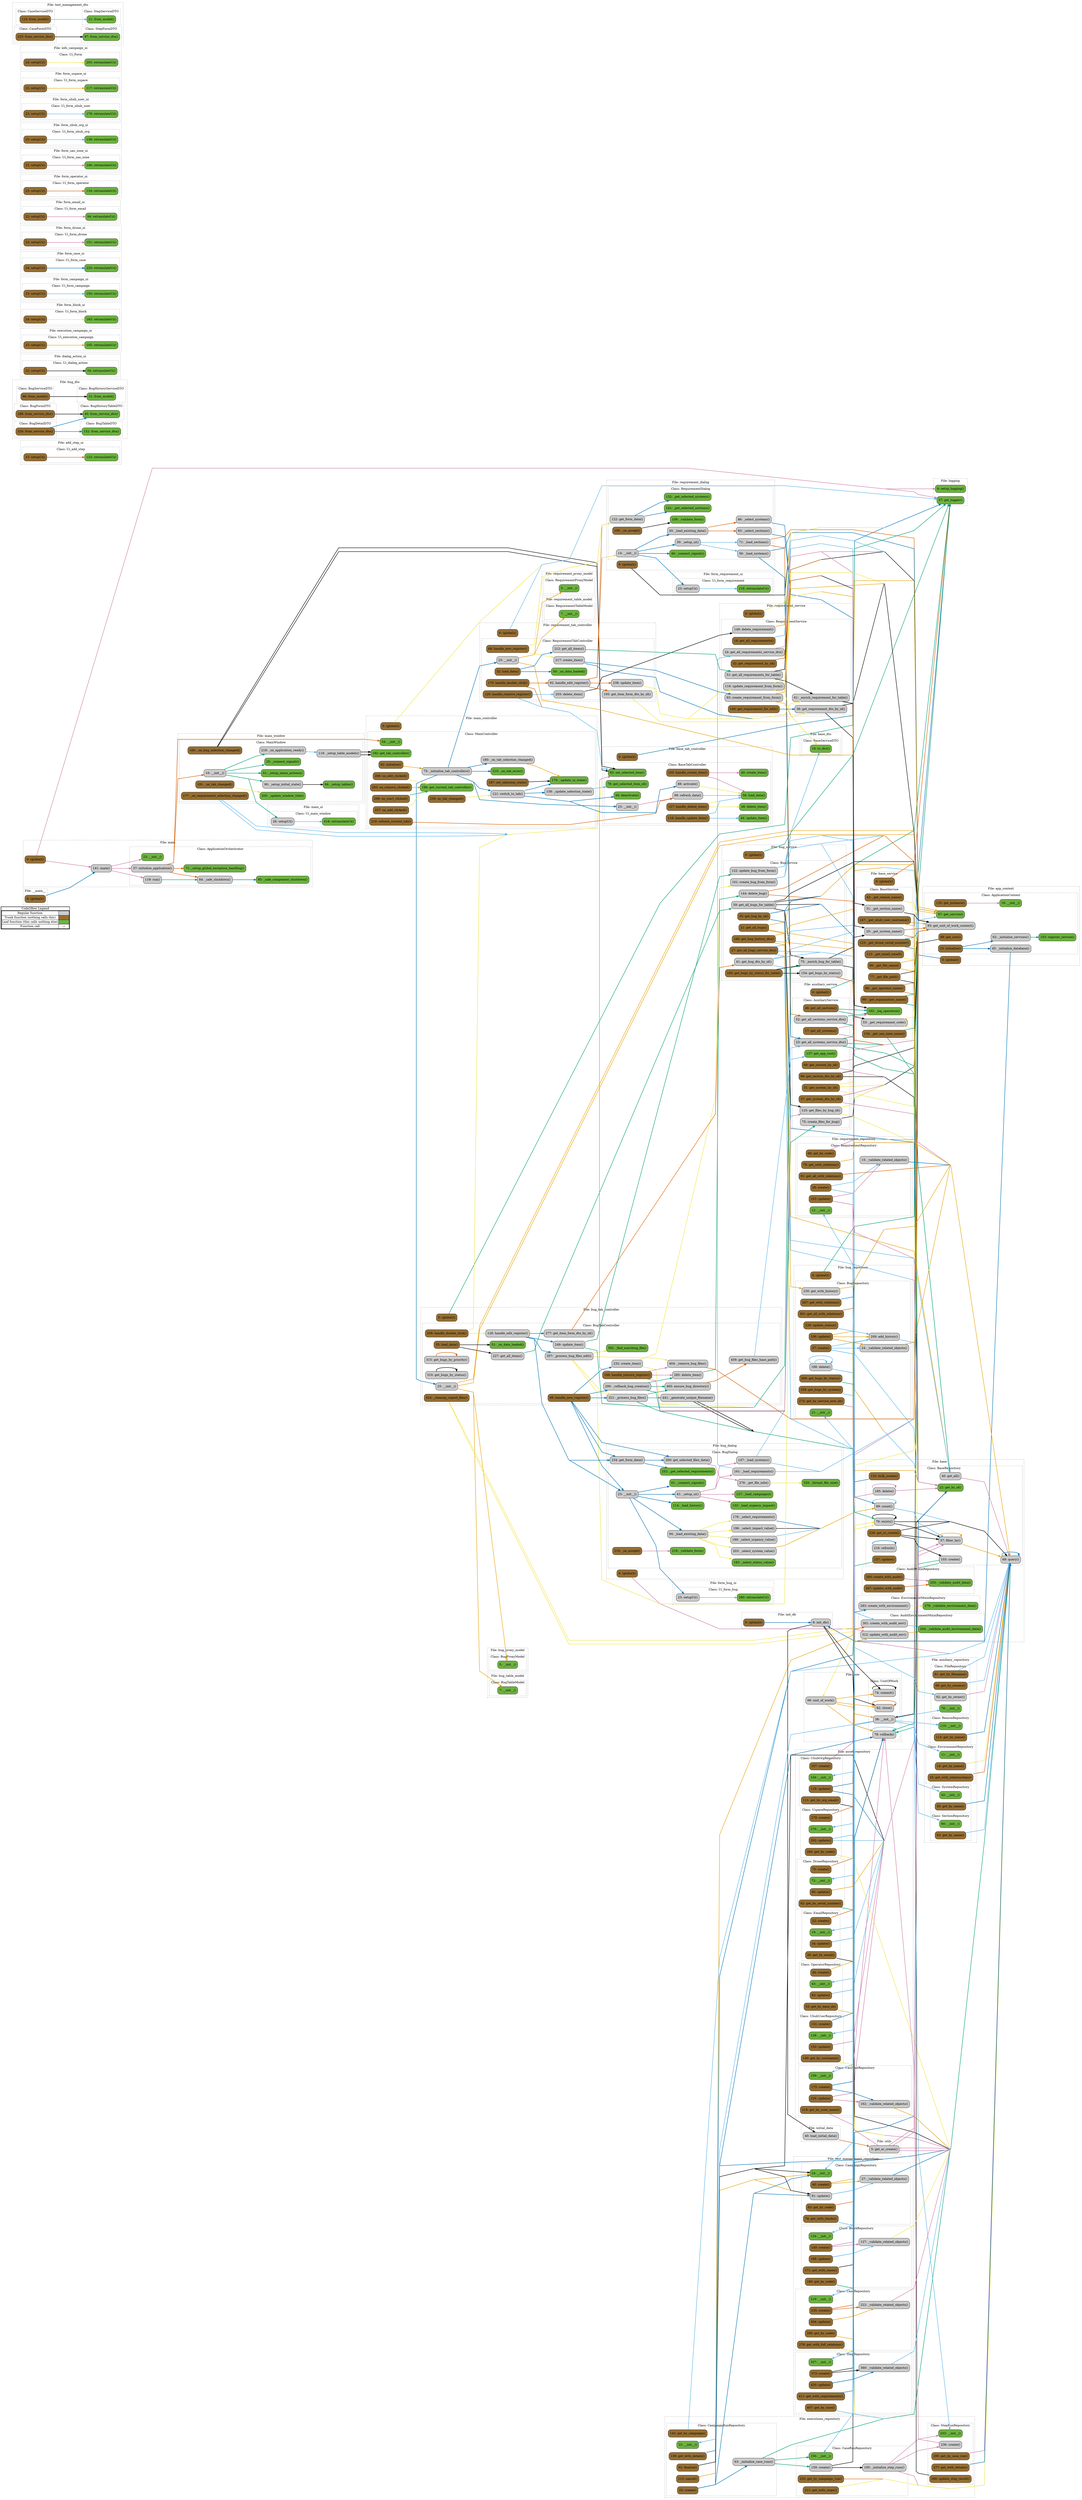 digraph G {
concentrate=true;
splines="polyline";
rankdir="LR";
subgraph legend{
    rank = min;
    label = "legend";
    Legend [shape=none, margin=0, label = <
        <table cellspacing="0" cellpadding="0" border="1"><tr><td>Code2flow Legend</td></tr><tr><td>
        <table cellspacing="0">
        <tr><td>Regular function</td><td width="50px" bgcolor='#cccccc'></td></tr>
        <tr><td>Trunk function (nothing calls this)</td><td bgcolor='#966F33'></td></tr>
        <tr><td>Leaf function (this calls nothing else)</td><td bgcolor='#6db33f'></td></tr>
        <tr><td>Function call</td><td><font color='black'>&#8594;</font></td></tr>
        </table></td></tr></table>
        >];
}node_8b2eae45 [label="0: (global)()" name="__main__::(global)" shape="rect" style="rounded,filled" fillcolor="#966F33" ];
node_433cbf0d [label="123: retranslateUi()" name="add_step_ui::Ui_add_step.retranslateUi" shape="rect" style="rounded,filled" fillcolor="#6db33f" ];
node_33def96e [label="23: setupUi()" name="add_step_ui::Ui_add_step.setupUi" shape="rect" style="rounded,filled" fillcolor="#966F33" ];
node_3b82d735 [label="0: (global)()" name="app_context::(global)" shape="rect" style="rounded,filled" fillcolor="#966F33" ];
node_71c90b1f [label="16: __init__()" name="app_context::ApplicationContext.__init__" shape="rect" style="rounded,filled" fillcolor="#6db33f" ];
node_263c24ad [label="45: _initialize_database()" name="app_context::ApplicationContext._initialize_database" shape="rect" style="rounded,filled" fillcolor="#cccccc" ];
node_eb8643a3 [label="62: _initialize_services()" name="app_context::ApplicationContext._initialize_services" shape="rect" style="rounded,filled" fillcolor="#cccccc" ];
node_2a7b5c5f [label="135: get_instance()" name="app_context::ApplicationContext.get_instance" shape="rect" style="rounded,filled" fillcolor="#966F33" ];
node_f8e462c3 [label="97: get_service()" name="app_context::ApplicationContext.get_service" shape="rect" style="rounded,filled" fillcolor="#6db33f" ];
node_8745dedc [label="93: get_unit_of_work_context()" name="app_context::ApplicationContext.get_unit_of_work_context" shape="rect" style="rounded,filled" fillcolor="#cccccc" ];
node_3b098a68 [label="88: get_uow()" name="app_context::ApplicationContext.get_uow" shape="rect" style="rounded,filled" fillcolor="#966F33" ];
node_3dc4e84d [label="23: initialize()" name="app_context::ApplicationContext.initialize" shape="rect" style="rounded,filled" fillcolor="#966F33" ];
node_2504ca71 [label="103: register_service()" name="app_context::ApplicationContext.register_service" shape="rect" style="rounded,filled" fillcolor="#6db33f" ];
node_6bc04f26 [label="72: __init__()" name="asset_repository::DroneRepository.__init__" shape="rect" style="rounded,filled" fillcolor="#6db33f" ];
node_de9da23e [label="75: create()" name="asset_repository::DroneRepository.create" shape="rect" style="rounded,filled" fillcolor="#966F33" ];
node_f02d3e43 [label="82: get_by_serial_number()" name="asset_repository::DroneRepository.get_by_serial_number" shape="rect" style="rounded,filled" fillcolor="#966F33" ];
node_70e16671 [label="95: update()" name="asset_repository::DroneRepository.update" shape="rect" style="rounded,filled" fillcolor="#966F33" ];
node_261bdd1e [label="19: __init__()" name="asset_repository::EmailRepository.__init__" shape="rect" style="rounded,filled" fillcolor="#6db33f" ];
node_147b3996 [label="22: create()" name="asset_repository::EmailRepository.create" shape="rect" style="rounded,filled" fillcolor="#966F33" ];
node_b5f35a98 [label="26: get_by_email()" name="asset_repository::EmailRepository.get_by_email" shape="rect" style="rounded,filled" fillcolor="#966F33" ];
node_43d8683a [label="34: update()" name="asset_repository::EmailRepository.update" shape="rect" style="rounded,filled" fillcolor="#966F33" ];
node_74d28dde [label="43: __init__()" name="asset_repository::OperatorRepository.__init__" shape="rect" style="rounded,filled" fillcolor="#6db33f" ];
node_1552d0b1 [label="46: create()" name="asset_repository::OperatorRepository.create" shape="rect" style="rounded,filled" fillcolor="#966F33" ];
node_cf29b089 [label="53: get_by_easa_id()" name="asset_repository::OperatorRepository.get_by_easa_id" shape="rect" style="rounded,filled" fillcolor="#966F33" ];
node_129d7612 [label="63: update()" name="asset_repository::OperatorRepository.update" shape="rect" style="rounded,filled" fillcolor="#966F33" ];
node_d7813da4 [label="159: __init__()" name="asset_repository::UasZoneRepository.__init__" shape="rect" style="rounded,filled" fillcolor="#6db33f" ];
node_59aa98c9 [label="162: _validate_related_objects()" name="asset_repository::UasZoneRepository._validate_related_objects" shape="rect" style="rounded,filled" fillcolor="#cccccc" ];
node_8b7edb5d [label="175: create()" name="asset_repository::UasZoneRepository.create" shape="rect" style="rounded,filled" fillcolor="#966F33" ];
node_a630640f [label="218: get_by_zone_name()" name="asset_repository::UasZoneRepository.get_by_zone_name" shape="rect" style="rounded,filled" fillcolor="#966F33" ];
node_0ede9f57 [label="226: update()" name="asset_repository::UasZoneRepository.update" shape="rect" style="rounded,filled" fillcolor="#966F33" ];
node_17e1bccf [label="104: __init__()" name="asset_repository::UhubOrgRepository.__init__" shape="rect" style="rounded,filled" fillcolor="#6db33f" ];
node_ae3d8aa7 [label="107: create()" name="asset_repository::UhubOrgRepository.create" shape="rect" style="rounded,filled" fillcolor="#966F33" ];
node_3432f5c8 [label="111: get_by_org_email()" name="asset_repository::UhubOrgRepository.get_by_org_email" shape="rect" style="rounded,filled" fillcolor="#966F33" ];
node_198772ed [label="119: update()" name="asset_repository::UhubOrgRepository.update" shape="rect" style="rounded,filled" fillcolor="#966F33" ];
node_4bcd83ee [label="128: __init__()" name="asset_repository::UhubUserRepository.__init__" shape="rect" style="rounded,filled" fillcolor="#6db33f" ];
node_60d7b145 [label="131: create()" name="asset_repository::UhubUserRepository.create" shape="rect" style="rounded,filled" fillcolor="#966F33" ];
node_e79daa4c [label="140: get_by_username()" name="asset_repository::UhubUserRepository.get_by_username" shape="rect" style="rounded,filled" fillcolor="#966F33" ];
node_d6868d0f [label="150: update()" name="asset_repository::UhubUserRepository.update" shape="rect" style="rounded,filled" fillcolor="#966F33" ];
node_49b53cb9 [label="276: __init__()" name="asset_repository::UspaceRepository.__init__" shape="rect" style="rounded,filled" fillcolor="#6db33f" ];
node_a1cf09fe [label="279: create()" name="asset_repository::UspaceRepository.create" shape="rect" style="rounded,filled" fillcolor="#966F33" ];
node_dfd1747c [label="284: get_by_code()" name="asset_repository::UspaceRepository.get_by_code" shape="rect" style="rounded,filled" fillcolor="#966F33" ];
node_d20b3352 [label="292: update()" name="asset_repository::UspaceRepository.update" shape="rect" style="rounded,filled" fillcolor="#966F33" ];
node_84ee70fe [label="11: __init__()" name="auxiliary_repository::EnvironmentRepository.__init__" shape="rect" style="rounded,filled" fillcolor="#6db33f" ];
node_6635e284 [label="14: get_by_name()" name="auxiliary_repository::EnvironmentRepository.get_by_name" shape="rect" style="rounded,filled" fillcolor="#966F33" ];
node_40422cee [label="25: get_with_relationships()" name="auxiliary_repository::EnvironmentRepository.get_with_relationships" shape="rect" style="rounded,filled" fillcolor="#966F33" ];
node_4966d6c4 [label="78: __init__()" name="auxiliary_repository::FileRepository.__init__" shape="rect" style="rounded,filled" fillcolor="#6db33f" ];
node_d4077e82 [label="81: get_by_filename()" name="auxiliary_repository::FileRepository.get_by_filename" shape="rect" style="rounded,filled" fillcolor="#966F33" ];
node_7ce3c847 [label="92: get_by_owner()" name="auxiliary_repository::FileRepository.get_by_owner" shape="rect" style="rounded,filled" fillcolor="#cccccc" ];
node_ffd1f3e2 [label="99: get_by_owners()" name="auxiliary_repository::FileRepository.get_by_owners" shape="rect" style="rounded,filled" fillcolor="#966F33" ];
node_b0a6058e [label="110: __init__()" name="auxiliary_repository::ReasonRepository.__init__" shape="rect" style="rounded,filled" fillcolor="#6db33f" ];
node_6c4e3c8d [label="113: get_by_name()" name="auxiliary_repository::ReasonRepository.get_by_name" shape="rect" style="rounded,filled" fillcolor="#966F33" ];
node_64a993f1 [label="60: __init__()" name="auxiliary_repository::SectionRepository.__init__" shape="rect" style="rounded,filled" fillcolor="#6db33f" ];
node_b66eaf42 [label="63: get_by_name()" name="auxiliary_repository::SectionRepository.get_by_name" shape="rect" style="rounded,filled" fillcolor="#966F33" ];
node_c5ca125c [label="42: __init__()" name="auxiliary_repository::SystemRepository.__init__" shape="rect" style="rounded,filled" fillcolor="#6db33f" ];
node_d0bbdba5 [label="45: get_by_name()" name="auxiliary_repository::SystemRepository.get_by_name" shape="rect" style="rounded,filled" fillcolor="#966F33" ];
node_f50b6d13 [label="0: (global)()" name="auxiliary_service::(global)" shape="rect" style="rounded,filled" fillcolor="#966F33" ];
node_f57271a8 [label="75: create_files_for_bug()" name="auxiliary_service::AuxiliaryService.create_files_for_bug" shape="rect" style="rounded,filled" fillcolor="#cccccc" ];
node_eefff4fb [label="46: get_all_sections()" name="auxiliary_service::AuxiliaryService.get_all_sections" shape="rect" style="rounded,filled" fillcolor="#966F33" ];
node_72908bb3 [label="52: get_all_sections_service_dto()" name="auxiliary_service::AuxiliaryService.get_all_sections_service_dto" shape="rect" style="rounded,filled" fillcolor="#cccccc" ];
node_913b2fff [label="17: get_all_systems()" name="auxiliary_service::AuxiliaryService.get_all_systems" shape="rect" style="rounded,filled" fillcolor="#966F33" ];
node_ea81915b [label="23: get_all_systems_service_dto()" name="auxiliary_service::AuxiliaryService.get_all_systems_service_dto" shape="rect" style="rounded,filled" fillcolor="#cccccc" ];
node_50e30573 [label="137: get_app_root()" name="auxiliary_service::AuxiliaryService.get_app_root" shape="rect" style="rounded,filled" fillcolor="#6db33f" ];
node_831907f4 [label="125: get_files_by_bug_id()" name="auxiliary_service::AuxiliaryService.get_files_by_bug_id" shape="rect" style="rounded,filled" fillcolor="#cccccc" ];
node_353ababf [label="60: get_section_by_id()" name="auxiliary_service::AuxiliaryService.get_section_by_id" shape="rect" style="rounded,filled" fillcolor="#966F33" ];
node_d0d88d90 [label="66: get_section_dto_by_id()" name="auxiliary_service::AuxiliaryService.get_section_dto_by_id" shape="rect" style="rounded,filled" fillcolor="#966F33" ];
node_2ce87d9c [label="31: get_system_by_id()" name="auxiliary_service::AuxiliaryService.get_system_by_id" shape="rect" style="rounded,filled" fillcolor="#966F33" ];
node_de692417 [label="37: get_system_dto_by_id()" name="auxiliary_service::AuxiliaryService.get_system_dto_by_id" shape="rect" style="rounded,filled" fillcolor="#966F33" ];
node_4b7743fd [label="294: _validate_audit_environment_data()" name="base::AuditEnvironmentMixinRepository._validate_audit_environment_data" shape="rect" style="rounded,filled" fillcolor="#6db33f" ];
node_abcf3112 [label="301: create_with_audit_env()" name="base::AuditEnvironmentMixinRepository.create_with_audit_env" shape="rect" style="rounded,filled" fillcolor="#cccccc" ];
node_54e316c9 [label="312: update_with_audit_env()" name="base::AuditEnvironmentMixinRepository.update_with_audit_env" shape="rect" style="rounded,filled" fillcolor="#cccccc" ];
node_ebd970a2 [label="255: _validate_audit_data()" name="base::AuditMixinRepository._validate_audit_data" shape="rect" style="rounded,filled" fillcolor="#6db33f" ];
node_65d8e137 [label="260: create_with_audit()" name="base::AuditMixinRepository.create_with_audit" shape="rect" style="rounded,filled" fillcolor="#966F33" ];
node_8dcb47b6 [label="267: update_with_audit()" name="base::AuditMixinRepository.update_with_audit" shape="rect" style="rounded,filled" fillcolor="#966F33" ];
node_90b1cd4d [label="135: bulk_create()" name="base::BaseRepository.bulk_create" shape="rect" style="rounded,filled" fillcolor="#966F33" ];
node_9a97b712 [label="89: count()" name="base::BaseRepository.count" shape="rect" style="rounded,filled" fillcolor="#cccccc" ];
node_70d84e9b [label="103: create()" name="base::BaseRepository.create" shape="rect" style="rounded,filled" fillcolor="#cccccc" ];
node_aee5f37f [label="185: delete()" name="base::BaseRepository.delete" shape="rect" style="rounded,filled" fillcolor="#cccccc" ];
node_4440fca8 [label="76: exists()" name="base::BaseRepository.exists" shape="rect" style="rounded,filled" fillcolor="#cccccc" ];
node_da4371f1 [label="57: filter_by()" name="base::BaseRepository.filter_by" shape="rect" style="rounded,filled" fillcolor="#cccccc" ];
node_048402b7 [label="40: get_all()" name="base::BaseRepository.get_all" shape="rect" style="rounded,filled" fillcolor="#cccccc" ];
node_f5040430 [label="22: get_by_id()" name="base::BaseRepository.get_by_id" shape="rect" style="rounded,filled" fillcolor="#6db33f" ];
node_af1dc800 [label="228: get_or_create()" name="base::BaseRepository.get_or_create" shape="rect" style="rounded,filled" fillcolor="#966F33" ];
node_fe8e7045 [label="68: query()" name="base::BaseRepository.query" shape="rect" style="rounded,filled" fillcolor="#cccccc" ];
node_843dfc5d [label="216: refresh()" name="base::BaseRepository.refresh" shape="rect" style="rounded,filled" fillcolor="#cccccc" ];
node_d9992aeb [label="157: update()" name="base::BaseRepository.update" shape="rect" style="rounded,filled" fillcolor="#966F33" ];
node_ee10f539 [label="278: _validate_environment_data()" name="base::EnvironmentMixinRepository._validate_environment_data" shape="rect" style="rounded,filled" fillcolor="#6db33f" ];
node_e3ee1094 [label="283: create_with_environment()" name="base::EnvironmentMixinRepository.create_with_environment" shape="rect" style="rounded,filled" fillcolor="#cccccc" ];
node_481f17dc [label="16: to_dict()" name="base_dto::BaseServiceDTO.to_dict" shape="rect" style="rounded,filled" fillcolor="#6db33f" ];
node_c7cf11de [label="0: (global)()" name="base_service::(global)" shape="rect" style="rounded,filled" fillcolor="#966F33" ];
node_0ddae52b [label="123: _get_drone_serial_number()" name="base_service::BaseService._get_drone_serial_number" shape="rect" style="rounded,filled" fillcolor="#966F33" ];
node_d9b558cc [label="112: _get_email_email()" name="base_service::BaseService._get_email_email" shape="rect" style="rounded,filled" fillcolor="#966F33" ];
node_ac14ead9 [label="66: _get_file_name()" name="base_service::BaseService._get_file_name" shape="rect" style="rounded,filled" fillcolor="#966F33" ];
node_23a750b8 [label="77: _get_file_path()" name="base_service::BaseService._get_file_path" shape="rect" style="rounded,filled" fillcolor="#966F33" ];
node_d3048736 [label="88: _get_operator_name()" name="base_service::BaseService._get_operator_name" shape="rect" style="rounded,filled" fillcolor="#966F33" ];
node_de86497b [label="99: _get_organization_name()" name="base_service::BaseService._get_organization_name" shape="rect" style="rounded,filled" fillcolor="#966F33" ];
node_959a64cc [label="42: _get_reason_name()" name="base_service::BaseService._get_reason_name" shape="rect" style="rounded,filled" fillcolor="#966F33" ];
node_f97a030c [label="53: _get_requirement_code()" name="base_service::BaseService._get_requirement_code" shape="rect" style="rounded,filled" fillcolor="#cccccc" ];
node_7e1b52c0 [label="31: _get_section_name()" name="base_service::BaseService._get_section_name" shape="rect" style="rounded,filled" fillcolor="#cccccc" ];
node_7d3b578e [label="20: _get_system_name()" name="base_service::BaseService._get_system_name" shape="rect" style="rounded,filled" fillcolor="#cccccc" ];
node_1b30ef63 [label="134: _get_uas_zone_name()" name="base_service::BaseService._get_uas_zone_name" shape="rect" style="rounded,filled" fillcolor="#966F33" ];
node_73411751 [label="147: _get_uhub_user_username()" name="base_service::BaseService._get_uhub_user_username" shape="rect" style="rounded,filled" fillcolor="#966F33" ];
node_d05052df [label="162: _log_operation()" name="base_service::BaseService._log_operation" shape="rect" style="rounded,filled" fillcolor="#6db33f" ];
node_543b0275 [label="0: (global)()" name="base_tab_controller::(global)" shape="rect" style="rounded,filled" fillcolor="#966F33" ];
node_d763ca97 [label="23: __init__()" name="base_tab_controller::BaseTabController.__init__" shape="rect" style="rounded,filled" fillcolor="#cccccc" ];
node_7b2bfb54 [label="88: activate()" name="base_tab_controller::BaseTabController.activate" shape="rect" style="rounded,filled" fillcolor="#cccccc" ];
node_66693fa2 [label="40: create_item()" name="base_tab_controller::BaseTabController.create_item" shape="rect" style="rounded,filled" fillcolor="#6db33f" ];
node_db4f77c3 [label="94: deactivate()" name="base_tab_controller::BaseTabController.deactivate" shape="rect" style="rounded,filled" fillcolor="#6db33f" ];
node_5a9c22ee [label="48: delete_item()" name="base_tab_controller::BaseTabController.delete_item" shape="rect" style="rounded,filled" fillcolor="#6db33f" ];
node_f392679a [label="78: get_selected_item_id()" name="base_tab_controller::BaseTabController.get_selected_item_id" shape="rect" style="rounded,filled" fillcolor="#6db33f" ];
node_89dfd6df [label="105: handle_create_item()" name="base_tab_controller::BaseTabController.handle_create_item" shape="rect" style="rounded,filled" fillcolor="#966F33" ];
node_49e67a3c [label="127: handle_delete_item()" name="base_tab_controller::BaseTabController.handle_delete_item" shape="rect" style="rounded,filled" fillcolor="#966F33" ];
node_f7994c3a [label="116: handle_update_item()" name="base_tab_controller::BaseTabController.handle_update_item" shape="rect" style="rounded,filled" fillcolor="#966F33" ];
node_d18b87fa [label="56: load_data()" name="base_tab_controller::BaseTabController.load_data" shape="rect" style="rounded,filled" fillcolor="#6db33f" ];
node_1439c992 [label="99: refresh_data()" name="base_tab_controller::BaseTabController.refresh_data" shape="rect" style="rounded,filled" fillcolor="#cccccc" ];
node_a2fbe0e2 [label="82: set_selected_item()" name="base_tab_controller::BaseTabController.set_selected_item" shape="rect" style="rounded,filled" fillcolor="#6db33f" ];
node_e566f103 [label="44: update_item()" name="base_tab_controller::BaseTabController.update_item" shape="rect" style="rounded,filled" fillcolor="#6db33f" ];
node_26f14f8f [label="0: (global)()" name="bug_dialog::(global)" shape="rect" style="rounded,filled" fillcolor="#966F33" ];
node_bbdf36f5 [label="23: __init__()" name="bug_dialog::BugDialog.__init__" shape="rect" style="rounded,filled" fillcolor="#cccccc" ];
node_ec18a0e9 [label="61: _connect_signals()" name="bug_dialog::BugDialog._connect_signals" shape="rect" style="rounded,filled" fillcolor="#6db33f" ];
node_7e678da6 [label="320: _format_file_size()" name="bug_dialog::BugDialog._format_file_size" shape="rect" style="rounded,filled" fillcolor="#6db33f" ];
node_bfb6adc4 [label="276: _get_file_info()" name="bug_dialog::BugDialog._get_file_info" shape="rect" style="rounded,filled" fillcolor="#cccccc" ];
node_c3298eaa [label="252: _get_selected_requirements()" name="bug_dialog::BugDialog._get_selected_requirements" shape="rect" style="rounded,filled" fillcolor="#6db33f" ];
node_aa40fc37 [label="127: _load_campaigns()" name="bug_dialog::BugDialog._load_campaigns" shape="rect" style="rounded,filled" fillcolor="#6db33f" ];
node_d49f76cc [label="94: _load_existing_data()" name="bug_dialog::BugDialog._load_existing_data" shape="rect" style="rounded,filled" fillcolor="#cccccc" ];
node_d405dd79 [label="114: _load_history()" name="bug_dialog::BugDialog._load_history" shape="rect" style="rounded,filled" fillcolor="#6db33f" ];
node_8d6ef85a [label="161: _load_requirements()" name="bug_dialog::BugDialog._load_requirements" shape="rect" style="rounded,filled" fillcolor="#cccccc" ];
node_5be22302 [label="147: _load_systems()" name="bug_dialog::BugDialog._load_systems" shape="rect" style="rounded,filled" fillcolor="#cccccc" ];
node_5673bc17 [label="133: _load_urgency_impact()" name="bug_dialog::BugDialog._load_urgency_impact" shape="rect" style="rounded,filled" fillcolor="#6db33f" ];
node_22417657 [label="210: _on_accept()" name="bug_dialog::BugDialog._on_accept" shape="rect" style="rounded,filled" fillcolor="#966F33" ];
node_493fad58 [label="196: _select_impact_value()" name="bug_dialog::BugDialog._select_impact_value" shape="rect" style="rounded,filled" fillcolor="#cccccc" ];
node_1e3059e5 [label="176: _select_requirements()" name="bug_dialog::BugDialog._select_requirements" shape="rect" style="rounded,filled" fillcolor="#cccccc" ];
node_2d7c50e9 [label="183: _select_status_value()" name="bug_dialog::BugDialog._select_status_value" shape="rect" style="rounded,filled" fillcolor="#6db33f" ];
node_40dd8dc9 [label="203: _select_system_value()" name="bug_dialog::BugDialog._select_system_value" shape="rect" style="rounded,filled" fillcolor="#cccccc" ];
node_a8f6fa4a [label="189: _select_urgency_value()" name="bug_dialog::BugDialog._select_urgency_value" shape="rect" style="rounded,filled" fillcolor="#cccccc" ];
node_cd9b143f [label="41: _setup_ui()" name="bug_dialog::BugDialog._setup_ui" shape="rect" style="rounded,filled" fillcolor="#cccccc" ];
node_893fdd65 [label="218: _validate_form()" name="bug_dialog::BugDialog._validate_form" shape="rect" style="rounded,filled" fillcolor="#6db33f" ];
node_73066ebd [label="234: get_form_data()" name="bug_dialog::BugDialog.get_form_data" shape="rect" style="rounded,filled" fillcolor="#cccccc" ];
node_8e2bb437 [label="260: get_selected_files_data()" name="bug_dialog::BugDialog.get_selected_files_data" shape="rect" style="rounded,filled" fillcolor="#cccccc" ];
node_d34b7a8d [label="326: from_service_dto()" name="bug_dto::BugDetailDTO.from_service_dto" shape="rect" style="rounded,filled" fillcolor="#966F33" ];
node_c54eba28 [label="288: from_service_dto()" name="bug_dto::BugFormDTO.from_service_dto" shape="rect" style="rounded,filled" fillcolor="#966F33" ];
node_c41cdf1b [label="21: from_model()" name="bug_dto::BugHistoryServiceDTO.from_model" shape="rect" style="rounded,filled" fillcolor="#6db33f" ];
node_16c4e226 [label="40: from_service_dto()" name="bug_dto::BugHistoryTableDTO.from_service_dto" shape="rect" style="rounded,filled" fillcolor="#6db33f" ];
node_088ba988 [label="86: from_model()" name="bug_dto::BugServiceDTO.from_model" shape="rect" style="rounded,filled" fillcolor="#966F33" ];
node_70093c01 [label="152: from_service_dto()" name="bug_dto::BugTableDTO.from_service_dto" shape="rect" style="rounded,filled" fillcolor="#6db33f" ];
node_62ae11ad [label="5: __init__()" name="bug_proxy_model::BugProxyModel.__init__" shape="rect" style="rounded,filled" fillcolor="#6db33f" ];
node_4245f4e3 [label="0: (global)()" name="bug_repository::(global)" shape="rect" style="rounded,filled" fillcolor="#966F33" ];
node_646763e0 [label="21: __init__()" name="bug_repository::BugRepository.__init__" shape="rect" style="rounded,filled" fillcolor="#6db33f" ];
node_ae018341 [label="24: _validate_related_objects()" name="bug_repository::BugRepository._validate_related_objects" shape="rect" style="rounded,filled" fillcolor="#cccccc" ];
node_2a5aa06a [label="209: add_history()" name="bug_repository::BugRepository.add_history" shape="rect" style="rounded,filled" fillcolor="#cccccc" ];
node_d5639fca [label="37: create()" name="bug_repository::BugRepository.create" shape="rect" style="rounded,filled" fillcolor="#966F33" ];
node_94f3983a [label="188: delete()" name="bug_repository::BugRepository.delete" shape="rect" style="rounded,filled" fillcolor="#cccccc" ];
node_c944ac8e [label="301: get_all_with_relations()" name="bug_repository::BugRepository.get_all_with_relations" shape="rect" style="rounded,filled" fillcolor="#966F33" ];
node_cb74a64b [label="266: get_bugs_by_status()" name="bug_repository::BugRepository.get_bugs_by_status" shape="rect" style="rounded,filled" fillcolor="#966F33" ];
node_3fcc0142 [label="258: get_bugs_by_system()" name="bug_repository::BugRepository.get_bugs_by_system" shape="rect" style="rounded,filled" fillcolor="#966F33" ];
node_31bcf2b7 [label="274: get_by_service_now_id()" name="bug_repository::BugRepository.get_by_service_now_id" shape="rect" style="rounded,filled" fillcolor="#966F33" ];
node_f9c5acc1 [label="230: get_with_history()" name="bug_repository::BugRepository.get_with_history" shape="rect" style="rounded,filled" fillcolor="#cccccc" ];
node_6e9d28cd [label="287: get_with_relations()" name="bug_repository::BugRepository.get_with_relations" shape="rect" style="rounded,filled" fillcolor="#966F33" ];
node_f2ccbf59 [label="106: update()" name="bug_repository::BugRepository.update" shape="rect" style="rounded,filled" fillcolor="#966F33" ];
node_3140e5aa [label="239: update_status()" name="bug_repository::BugRepository.update_status" shape="rect" style="rounded,filled" fillcolor="#966F33" ];
node_6dc1402b [label="0: (global)()" name="bug_service::(global)" shape="rect" style="rounded,filled" fillcolor="#966F33" ];
node_52f3c968 [label="75: _enrich_bug_for_table()" name="bug_service::BugService._enrich_bug_for_table" shape="rect" style="rounded,filled" fillcolor="#cccccc" ];
node_a4b041da [label="101: create_bug_from_form()" name="bug_service::BugService.create_bug_from_form" shape="rect" style="rounded,filled" fillcolor="#cccccc" ];
node_283509ae [label="144: delete_bug()" name="bug_service::BugService.delete_bug" shape="rect" style="rounded,filled" fillcolor="#cccccc" ];
node_0cf43239 [label="21: get_all_bugs()" name="bug_service::BugService.get_all_bugs" shape="rect" style="rounded,filled" fillcolor="#966F33" ];
node_4c8a00e8 [label="59: get_all_bugs_for_table()" name="bug_service::BugService.get_all_bugs_for_table" shape="rect" style="rounded,filled" fillcolor="#cccccc" ];
node_f4117272 [label="27: get_all_bugs_service_dto()" name="bug_service::BugService.get_all_bugs_service_dto" shape="rect" style="rounded,filled" fillcolor="#966F33" ];
node_f984bbcd [label="35: get_bug_by_id()" name="bug_service::BugService.get_bug_by_id" shape="rect" style="rounded,filled" fillcolor="#966F33" ];
node_4ac64632 [label="41: get_bug_dto_by_id()" name="bug_service::BugService.get_bug_dto_by_id" shape="rect" style="rounded,filled" fillcolor="#cccccc" ];
node_d31c1b59 [label="166: get_bug_history_dto()" name="bug_service::BugService.get_bug_history_dto" shape="rect" style="rounded,filled" fillcolor="#966F33" ];
node_99de1d2e [label="154: get_bugs_by_status()" name="bug_service::BugService.get_bugs_by_status" shape="rect" style="rounded,filled" fillcolor="#cccccc" ];
node_27624b18 [label="160: get_bugs_by_status_for_table()" name="bug_service::BugService.get_bugs_by_status_for_table" shape="rect" style="rounded,filled" fillcolor="#966F33" ];
node_9becd9ba [label="122: update_bug_from_form()" name="bug_service::BugService.update_bug_from_form" shape="rect" style="rounded,filled" fillcolor="#cccccc" ];
node_7ffc848b [label="0: (global)()" name="bug_tab_controller::(global)" shape="rect" style="rounded,filled" fillcolor="#966F33" ];
node_1c7491e1 [label="25: __init__()" name="bug_tab_controller::BugTabController.__init__" shape="rect" style="rounded,filled" fillcolor="#cccccc" ];
node_16d4a3d4 [label="424: _cleanup_copied_files()" name="bug_tab_controller::BugTabController._cleanup_copied_files" shape="rect" style="rounded,filled" fillcolor="#966F33" ];
node_ef3e2902 [label="392: _find_matching_file()" name="bug_tab_controller::BugTabController._find_matching_file" shape="rect" style="rounded,filled" fillcolor="#6db33f" ];
node_7fc50d40 [label="441: _generate_unique_filename()" name="bug_tab_controller::BugTabController._generate_unique_filename" shape="rect" style="rounded,filled" fillcolor="#cccccc" ];
node_5c3dd6c2 [label="51: _on_data_loaded()" name="bug_tab_controller::BugTabController._on_data_loaded" shape="rect" style="rounded,filled" fillcolor="#6db33f" ];
node_4e99b96b [label="321: _process_bug_files()" name="bug_tab_controller::BugTabController._process_bug_files" shape="rect" style="rounded,filled" fillcolor="#cccccc" ];
node_da592544 [label="357: _process_bug_files_edit()" name="bug_tab_controller::BugTabController._process_bug_files_edit" shape="rect" style="rounded,filled" fillcolor="#cccccc" ];
node_455b570e [label="404: _remove_bug_files()" name="bug_tab_controller::BugTabController._remove_bug_files" shape="rect" style="rounded,filled" fillcolor="#cccccc" ];
node_4a8b9c33 [label="290: _rollback_bug_creation()" name="bug_tab_controller::BugTabController._rollback_bug_creation" shape="rect" style="rounded,filled" fillcolor="#cccccc" ];
node_d950f7c4 [label="232: create_item()" name="bug_tab_controller::BugTabController.create_item" shape="rect" style="rounded,filled" fillcolor="#cccccc" ];
node_1bfae71b [label="285: delete_item()" name="bug_tab_controller::BugTabController.delete_item" shape="rect" style="rounded,filled" fillcolor="#cccccc" ];
node_1b8b9db6 [label="465: ensure_bug_directory()" name="bug_tab_controller::BugTabController.ensure_bug_directory" shape="rect" style="rounded,filled" fillcolor="#cccccc" ];
node_2c1182bb [label="227: get_all_items()" name="bug_tab_controller::BugTabController.get_all_items" shape="rect" style="rounded,filled" fillcolor="#cccccc" ];
node_559ee9f2 [label="459: get_bug_files_base_path()" name="bug_tab_controller::BugTabController.get_bug_files_base_path" shape="rect" style="rounded,filled" fillcolor="#cccccc" ];
node_094710ee [label="315: get_bugs_by_priority()" name="bug_tab_controller::BugTabController.get_bugs_by_priority" shape="rect" style="rounded,filled" fillcolor="#cccccc" ];
node_38f13cf8 [label="310: get_bugs_by_status()" name="bug_tab_controller::BugTabController.get_bugs_by_status" shape="rect" style="rounded,filled" fillcolor="#cccccc" ];
node_863a3b86 [label="277: get_item_form_dto_by_id()" name="bug_tab_controller::BugTabController.get_item_form_dto_by_id" shape="rect" style="rounded,filled" fillcolor="#cccccc" ];
node_d2109a34 [label="209: handle_double_click()" name="bug_tab_controller::BugTabController.handle_double_click" shape="rect" style="rounded,filled" fillcolor="#966F33" ];
node_b22d187d [label="128: handle_edit_register()" name="bug_tab_controller::BugTabController.handle_edit_register" shape="rect" style="rounded,filled" fillcolor="#cccccc" ];
node_afabe1e5 [label="68: handle_new_register()" name="bug_tab_controller::BugTabController.handle_new_register" shape="rect" style="rounded,filled" fillcolor="#966F33" ];
node_6ee491f7 [label="166: handle_remove_register()" name="bug_tab_controller::BugTabController.handle_remove_register" shape="rect" style="rounded,filled" fillcolor="#966F33" ];
node_3a91a070 [label="35: load_data()" name="bug_tab_controller::BugTabController.load_data" shape="rect" style="rounded,filled" fillcolor="#966F33" ];
node_09e295f3 [label="249: update_item()" name="bug_tab_controller::BugTabController.update_item" shape="rect" style="rounded,filled" fillcolor="#cccccc" ];
node_ec6a0105 [label="7: __init__()" name="bug_table_model::BugTableModel.__init__" shape="rect" style="rounded,filled" fillcolor="#6db33f" ];
node_38f2a9ba [label="54: retranslateUi()" name="dialog_action_ui::Ui_dialog_action.retranslateUi" shape="rect" style="rounded,filled" fillcolor="#6db33f" ];
node_e11d4588 [label="22: setupUi()" name="dialog_action_ui::Ui_dialog_action.setupUi" shape="rect" style="rounded,filled" fillcolor="#966F33" ];
node_7b0ebeb5 [label="105: retranslateUi()" name="execution_campaign_ui::Ui_execution_campaign.retranslateUi" shape="rect" style="rounded,filled" fillcolor="#6db33f" ];
node_40c8b1e1 [label="23: setupUi()" name="execution_campaign_ui::Ui_execution_campaign.setupUi" shape="rect" style="rounded,filled" fillcolor="#966F33" ];
node_c02fed0d [label="22: __init__()" name="executions_repository::CampaignRunRepository.__init__" shape="rect" style="rounded,filled" fillcolor="#6db33f" ];
node_9715eb13 [label="63: _initialize_case_runs()" name="executions_repository::CampaignRunRepository._initialize_case_runs" shape="rect" style="rounded,filled" fillcolor="#cccccc" ];
node_8b72fa99 [label="113: cancel()" name="executions_repository::CampaignRunRepository.cancel" shape="rect" style="rounded,filled" fillcolor="#966F33" ];
node_0a5feead [label="25: create()" name="executions_repository::CampaignRunRepository.create" shape="rect" style="rounded,filled" fillcolor="#966F33" ];
node_bfd043f8 [label="92: finalize()" name="executions_repository::CampaignRunRepository.finalize" shape="rect" style="rounded,filled" fillcolor="#966F33" ];
node_f35717aa [label="143: get_by_campaign()" name="executions_repository::CampaignRunRepository.get_by_campaign" shape="rect" style="rounded,filled" fillcolor="#966F33" ];
node_38b5ad45 [label="130: get_with_details()" name="executions_repository::CampaignRunRepository.get_with_details" shape="rect" style="rounded,filled" fillcolor="#966F33" ];
node_91d18787 [label="156: __init__()" name="executions_repository::CaseRunRepository.__init__" shape="rect" style="rounded,filled" fillcolor="#6db33f" ];
node_f50e27ff [label="195: _initialize_step_runs()" name="executions_repository::CaseRunRepository._initialize_step_runs" shape="rect" style="rounded,filled" fillcolor="#cccccc" ];
node_98c07408 [label="159: create()" name="executions_repository::CaseRunRepository.create" shape="rect" style="rounded,filled" fillcolor="#cccccc" ];
node_c1995cae [label="220: get_by_campaign_run()" name="executions_repository::CaseRunRepository.get_by_campaign_run" shape="rect" style="rounded,filled" fillcolor="#966F33" ];
node_26dc38e4 [label="211: get_with_steps()" name="executions_repository::CaseRunRepository.get_with_steps" shape="rect" style="rounded,filled" fillcolor="#966F33" ];
node_97f888e9 [label="233: __init__()" name="executions_repository::StepRunRepository.__init__" shape="rect" style="rounded,filled" fillcolor="#6db33f" ];
node_fe9e7b47 [label="236: create()" name="executions_repository::StepRunRepository.create" shape="rect" style="rounded,filled" fillcolor="#cccccc" ];
node_64fcc167 [label="290: get_by_case_run()" name="executions_repository::StepRunRepository.get_by_case_run" shape="rect" style="rounded,filled" fillcolor="#966F33" ];
node_e455d5a5 [label="277: get_with_details()" name="executions_repository::StepRunRepository.get_with_details" shape="rect" style="rounded,filled" fillcolor="#966F33" ];
node_11c37cd8 [label="266: update_step_result()" name="executions_repository::StepRunRepository.update_step_result" shape="rect" style="rounded,filled" fillcolor="#966F33" ];
node_088aefd0 [label="163: retranslateUi()" name="form_block_ui::Ui_form_block.retranslateUi" shape="rect" style="rounded,filled" fillcolor="#6db33f" ];
node_b29b57cc [label="24: setupUi()" name="form_block_ui::Ui_form_block.setupUi" shape="rect" style="rounded,filled" fillcolor="#966F33" ];
node_c1b284f6 [label="280: retranslateUi()" name="form_bug_ui::Ui_form_bug.retranslateUi" shape="rect" style="rounded,filled" fillcolor="#6db33f" ];
node_3b3a405a [label="23: setupUi()" name="form_bug_ui::Ui_form_bug.setupUi" shape="rect" style="rounded,filled" fillcolor="#cccccc" ];
node_b9323dcd [label="150: retranslateUi()" name="form_campaign_ui::Ui_form_campaign.retranslateUi" shape="rect" style="rounded,filled" fillcolor="#6db33f" ];
node_91fa8352 [label="23: setupUi()" name="form_campaign_ui::Ui_form_campaign.setupUi" shape="rect" style="rounded,filled" fillcolor="#966F33" ];
node_bc6f8943 [label="220: retranslateUi()" name="form_case_ui::Ui_form_case.retranslateUi" shape="rect" style="rounded,filled" fillcolor="#6db33f" ];
node_579599ed [label="24: setupUi()" name="form_case_ui::Ui_form_case.setupUi" shape="rect" style="rounded,filled" fillcolor="#966F33" ];
node_ae47ba54 [label="151: retranslateUi()" name="form_drone_ui::Ui_form_drone.retranslateUi" shape="rect" style="rounded,filled" fillcolor="#6db33f" ];
node_f567e7b7 [label="23: setupUi()" name="form_drone_ui::Ui_form_drone.setupUi" shape="rect" style="rounded,filled" fillcolor="#966F33" ];
node_64d8fdda [label="94: retranslateUi()" name="form_email_ui::Ui_form_email.retranslateUi" shape="rect" style="rounded,filled" fillcolor="#6db33f" ];
node_4185edbf [label="22: setupUi()" name="form_email_ui::Ui_form_email.setupUi" shape="rect" style="rounded,filled" fillcolor="#966F33" ];
node_eb577d16 [label="134: retranslateUi()" name="form_operator_ui::Ui_form_operator.retranslateUi" shape="rect" style="rounded,filled" fillcolor="#6db33f" ];
node_418529fe [label="23: setupUi()" name="form_operator_ui::Ui_form_operator.setupUi" shape="rect" style="rounded,filled" fillcolor="#966F33" ];
node_fcbb1dac [label="116: retranslateUi()" name="form_requirement_ui::Ui_form_requirement.retranslateUi" shape="rect" style="rounded,filled" fillcolor="#6db33f" ];
node_690310aa [label="23: setupUi()" name="form_requirement_ui::Ui_form_requirement.setupUi" shape="rect" style="rounded,filled" fillcolor="#cccccc" ];
node_f0d31dd9 [label="246: retranslateUi()" name="form_uas_zone_ui::Ui_form_uas_zone.retranslateUi" shape="rect" style="rounded,filled" fillcolor="#6db33f" ];
node_ef7bb01f [label="23: setupUi()" name="form_uas_zone_ui::Ui_form_uas_zone.setupUi" shape="rect" style="rounded,filled" fillcolor="#966F33" ];
node_144c738c [label="138: retranslateUi()" name="form_uhub_org_ui::Ui_form_uhub_org.retranslateUi" shape="rect" style="rounded,filled" fillcolor="#6db33f" ];
node_c57a64ea [label="23: setupUi()" name="form_uhub_org_ui::Ui_form_uhub_org.setupUi" shape="rect" style="rounded,filled" fillcolor="#966F33" ];
node_2bdce8a2 [label="178: retranslateUi()" name="form_uhub_user_ui::Ui_form_uhub_user.retranslateUi" shape="rect" style="rounded,filled" fillcolor="#6db33f" ];
node_30433002 [label="23: setupUi()" name="form_uhub_user_ui::Ui_form_uhub_user.setupUi" shape="rect" style="rounded,filled" fillcolor="#966F33" ];
node_af1ef546 [label="117: retranslateUi()" name="form_uspace_ui::Ui_form_uspace.retranslateUi" shape="rect" style="rounded,filled" fillcolor="#6db33f" ];
node_f17a9739 [label="22: setupUi()" name="form_uspace_ui::Ui_form_uspace.setupUi" shape="rect" style="rounded,filled" fillcolor="#966F33" ];
node_e0b6e17f [label="203: retranslateUi()" name="info_campaign_ui::Ui_Form.retranslateUi" shape="rect" style="rounded,filled" fillcolor="#6db33f" ];
node_2bc55a94 [label="24: setupUi()" name="info_campaign_ui::Ui_Form.setupUi" shape="rect" style="rounded,filled" fillcolor="#966F33" ];
node_d58331c5 [label="0: (global)()" name="init_db::(global)" shape="rect" style="rounded,filled" fillcolor="#966F33" ];
node_e62426f0 [label="8: init_db()" name="init_db::init_db" shape="rect" style="rounded,filled" fillcolor="#cccccc" ];
node_228a111e [label="40: load_initial_data()" name="initial_data::load_initial_data" shape="rect" style="rounded,filled" fillcolor="#cccccc" ];
node_b1fbdc66 [label="57: get_logger()" name="logging::get_logger" shape="rect" style="rounded,filled" fillcolor="#6db33f" ];
node_d4d32ef4 [label="9: setup_logging()" name="logging::setup_logging" shape="rect" style="rounded,filled" fillcolor="#6db33f" ];
node_243cff4f [label="0: (global)()" name="main::(global)" shape="rect" style="rounded,filled" fillcolor="#966F33" ];
node_b20a9df0 [label="23: __init__()" name="main::ApplicationOrchestrator.__init__" shape="rect" style="rounded,filled" fillcolor="#6db33f" ];
node_8dc32a33 [label="95: _safe_component_shutdown()" name="main::ApplicationOrchestrator._safe_component_shutdown" shape="rect" style="rounded,filled" fillcolor="#6db33f" ];
node_f12aef1d [label="84: _safe_shutdown()" name="main::ApplicationOrchestrator._safe_shutdown" shape="rect" style="rounded,filled" fillcolor="#cccccc" ];
node_66ce09d7 [label="71: _setup_global_exception_handling()" name="main::ApplicationOrchestrator._setup_global_exception_handling" shape="rect" style="rounded,filled" fillcolor="#6db33f" ];
node_27e4a3e6 [label="37: initialize_application()" name="main::ApplicationOrchestrator.initialize_application" shape="rect" style="rounded,filled" fillcolor="#cccccc" ];
node_724ae94b [label="119: run()" name="main::ApplicationOrchestrator.run" shape="rect" style="rounded,filled" fillcolor="#cccccc" ];
node_063600b7 [label="141: main()" name="main::main" shape="rect" style="rounded,filled" fillcolor="#cccccc" ];
node_33c89d8c [label="0: (global)()" name="main_controller::(global)" shape="rect" style="rounded,filled" fillcolor="#966F33" ];
node_93622edc [label="54: __init__()" name="main_controller::MainController.__init__" shape="rect" style="rounded,filled" fillcolor="#6db33f" ];
node_288aba1d [label="75: _initialize_tab_controllers()" name="main_controller::MainController._initialize_tab_controllers" shape="rect" style="rounded,filled" fillcolor="#cccccc" ];
node_88491725 [label="210: _on_tab_error()" name="main_controller::MainController._on_tab_error" shape="rect" style="rounded,filled" fillcolor="#6db33f" ];
node_bfa8ab61 [label="180: _on_tab_selection_changed()" name="main_controller::MainController._on_tab_selection_changed" shape="rect" style="rounded,filled" fillcolor="#cccccc" ];
node_2949ee72 [label="158: _update_selection_state()" name="main_controller::MainController._update_selection_state" shape="rect" style="rounded,filled" fillcolor="#cccccc" ];
node_340c14bf [label="170: _update_ui_state()" name="main_controller::MainController._update_ui_state" shape="rect" style="rounded,filled" fillcolor="#6db33f" ];
node_4d72cd1f [label="196: get_current_tab_controller()" name="main_controller::MainController.get_current_tab_controller" shape="rect" style="rounded,filled" fillcolor="#6db33f" ];
node_dba0cf99 [label="192: get_tab_controller()" name="main_controller::MainController.get_tab_controller" shape="rect" style="rounded,filled" fillcolor="#6db33f" ];
node_624c4069 [label="62: initialize()" name="main_controller::MainController.initialize" shape="rect" style="rounded,filled" fillcolor="#966F33" ];
node_6ddd394c [label="257: on_add_clicked()" name="main_controller::MainController.on_add_clicked" shape="rect" style="rounded,filled" fillcolor="#966F33" ];
node_43d9e374 [label="268: on_edit_clicked()" name="main_controller::MainController.on_edit_clicked" shape="rect" style="rounded,filled" fillcolor="#966F33" ];
node_2e086919 [label="283: on_remove_clicked()" name="main_controller::MainController.on_remove_clicked" shape="rect" style="rounded,filled" fillcolor="#966F33" ];
node_2bace71b [label="298: on_start_clicked()" name="main_controller::MainController.on_start_clicked" shape="rect" style="rounded,filled" fillcolor="#966F33" ];
node_e0146a44 [label="239: on_tab_changed()" name="main_controller::MainController.on_tab_changed" shape="rect" style="rounded,filled" fillcolor="#966F33" ];
node_36932a0e [label="216: refresh_current_tab()" name="main_controller::MainController.refresh_current_tab" shape="rect" style="rounded,filled" fillcolor="#966F33" ];
node_fe767808 [label="187: set_selection_state()" name="main_controller::MainController.set_selection_state" shape="rect" style="rounded,filled" fillcolor="#966F33" ];
node_2b5a4a35 [label="121: switch_to_tab()" name="main_controller::MainController.switch_to_tab" shape="rect" style="rounded,filled" fillcolor="#cccccc" ];
node_14db6813 [label="418: retranslateUi()" name="main_ui::Ui_main_window.retranslateUi" shape="rect" style="rounded,filled" fillcolor="#6db33f" ];
node_c43da752 [label="26: setupUi()" name="main_ui::Ui_main_window.setupUi" shape="rect" style="rounded,filled" fillcolor="#cccccc" ];
node_49f04a2b [label="10: __init__()" name="main_window::MainWindow.__init__" shape="rect" style="rounded,filled" fillcolor="#cccccc" ];
node_2168487b [label="25: _connect_signals()" name="main_window::MainWindow._connect_signals" shape="rect" style="rounded,filled" fillcolor="#6db33f" ];
node_56cbd0ca [label="218: _on_application_ready()" name="main_window::MainWindow._on_application_ready" shape="rect" style="rounded,filled" fillcolor="#cccccc" ];
node_723ef890 [label="165: _on_bug_selection_changed()" name="main_window::MainWindow._on_bug_selection_changed" shape="rect" style="rounded,filled" fillcolor="#966F33" ];
node_4444ee9a [label="177: _on_requirement_selection_changed()" name="main_window::MainWindow._on_requirement_selection_changed" shape="rect" style="rounded,filled" fillcolor="#966F33" ];
node_4d30b3dc [label="191: _on_tab_changed()" name="main_window::MainWindow._on_tab_changed" shape="rect" style="rounded,filled" fillcolor="#966F33" ];
node_3f5128b0 [label="90: _setup_initial_state()" name="main_window::MainWindow._setup_initial_state" shape="rect" style="rounded,filled" fillcolor="#cccccc" ];
node_372c4663 [label="51: _setup_menu_actions()" name="main_window::MainWindow._setup_menu_actions" shape="rect" style="rounded,filled" fillcolor="#6db33f" ];
node_be452638 [label="118: _setup_table_models()" name="main_window::MainWindow._setup_table_models" shape="rect" style="rounded,filled" fillcolor="#cccccc" ];
node_8d96db31 [label="94: _setup_tables()" name="main_window::MainWindow._setup_tables" shape="rect" style="rounded,filled" fillcolor="#6db33f" ];
node_d68b3757 [label="205: _update_window_title()" name="main_window::MainWindow._update_window_title" shape="rect" style="rounded,filled" fillcolor="#6db33f" ];
node_0c906468 [label="0: (global)()" name="requirement_dialog::(global)" shape="rect" style="rounded,filled" fillcolor="#966F33" ];
node_b5ed8f95 [label="14: __init__()" name="requirement_dialog::RequirementDialog.__init__" shape="rect" style="rounded,filled" fillcolor="#cccccc" ];
node_68efb7ad [label="40: _connect_signals()" name="requirement_dialog::RequirementDialog._connect_signals" shape="rect" style="rounded,filled" fillcolor="#6db33f" ];
node_5808fe43 [label="141: _get_selected_sections()" name="requirement_dialog::RequirementDialog._get_selected_sections" shape="rect" style="rounded,filled" fillcolor="#6db33f" ];
node_83d64d0c [label="132: _get_selected_systems()" name="requirement_dialog::RequirementDialog._get_selected_systems" shape="rect" style="rounded,filled" fillcolor="#6db33f" ];
node_93161386 [label="45: _load_existing_data()" name="requirement_dialog::RequirementDialog._load_existing_data" shape="rect" style="rounded,filled" fillcolor="#cccccc" ];
node_cc2a6b0e [label="71: _load_sections()" name="requirement_dialog::RequirementDialog._load_sections" shape="rect" style="rounded,filled" fillcolor="#cccccc" ];
node_b8f06f25 [label="56: _load_systems()" name="requirement_dialog::RequirementDialog._load_systems" shape="rect" style="rounded,filled" fillcolor="#cccccc" ];
node_299331d0 [label="100: _on_accept()" name="requirement_dialog::RequirementDialog._on_accept" shape="rect" style="rounded,filled" fillcolor="#966F33" ];
node_f205c98d [label="93: _select_sections()" name="requirement_dialog::RequirementDialog._select_sections" shape="rect" style="rounded,filled" fillcolor="#cccccc" ];
node_cb41618d [label="86: _select_systems()" name="requirement_dialog::RequirementDialog._select_systems" shape="rect" style="rounded,filled" fillcolor="#cccccc" ];
node_929e4b4a [label="30: _setup_ui()" name="requirement_dialog::RequirementDialog._setup_ui" shape="rect" style="rounded,filled" fillcolor="#cccccc" ];
node_602b0654 [label="108: _validate_form()" name="requirement_dialog::RequirementDialog._validate_form" shape="rect" style="rounded,filled" fillcolor="#6db33f" ];
node_c411175d [label="122: get_form_data()" name="requirement_dialog::RequirementDialog.get_form_data" shape="rect" style="rounded,filled" fillcolor="#cccccc" ];
node_c8ebec3b [label="5: __init__()" name="requirement_proxy_model::RequirementProxyModel.__init__" shape="rect" style="rounded,filled" fillcolor="#6db33f" ];
node_70763492 [label="12: __init__()" name="requirement_repository::RequirementRepository.__init__" shape="rect" style="rounded,filled" fillcolor="#6db33f" ];
node_0cd31c5d [label="15: _validate_related_objects()" name="requirement_repository::RequirementRepository._validate_related_objects" shape="rect" style="rounded,filled" fillcolor="#cccccc" ];
node_12ac6a0a [label="28: create()" name="requirement_repository::RequirementRepository.create" shape="rect" style="rounded,filled" fillcolor="#966F33" ];
node_baeed2f6 [label="91: get_all_with_relations()" name="requirement_repository::RequirementRepository.get_all_with_relations" shape="rect" style="rounded,filled" fillcolor="#966F33" ];
node_09256307 [label="68: get_by_code()" name="requirement_repository::RequirementRepository.get_by_code" shape="rect" style="rounded,filled" fillcolor="#966F33" ];
node_7f32bac9 [label="78: get_with_relations()" name="requirement_repository::RequirementRepository.get_with_relations" shape="rect" style="rounded,filled" fillcolor="#966F33" ];
node_9403d5ff [label="103: update()" name="requirement_repository::RequirementRepository.update" shape="rect" style="rounded,filled" fillcolor="#966F33" ];
node_49aa40dc [label="0: (global)()" name="requirement_service::(global)" shape="rect" style="rounded,filled" fillcolor="#966F33" ];
node_b60243d8 [label="61: _enrich_requirement_for_table()" name="requirement_service::RequirementService._enrich_requirement_for_table" shape="rect" style="rounded,filled" fillcolor="#cccccc" ];
node_d649b981 [label="93: create_requirement_from_form()" name="requirement_service::RequirementService.create_requirement_from_form" shape="rect" style="rounded,filled" fillcolor="#cccccc" ];
node_f7864e01 [label="149: delete_requirement()" name="requirement_service::RequirementService.delete_requirement" shape="rect" style="rounded,filled" fillcolor="#cccccc" ];
node_4b249832 [label="18: get_all_requirements()" name="requirement_service::RequirementService.get_all_requirements" shape="rect" style="rounded,filled" fillcolor="#966F33" ];
node_1ab1ac48 [label="51: get_all_requirements_for_table()" name="requirement_service::RequirementService.get_all_requirements_for_table" shape="rect" style="rounded,filled" fillcolor="#cccccc" ];
node_426c9397 [label="24: get_all_requirements_service_dto()" name="requirement_service::RequirementService.get_all_requirements_service_dto" shape="rect" style="rounded,filled" fillcolor="#cccccc" ];
node_e60b33ae [label="32: get_requirement_by_id()" name="requirement_service::RequirementService.get_requirement_by_id" shape="rect" style="rounded,filled" fillcolor="#966F33" ];
node_61a1e8d8 [label="38: get_requirement_dto_by_id()" name="requirement_service::RequirementService.get_requirement_dto_by_id" shape="rect" style="rounded,filled" fillcolor="#cccccc" ];
node_4a2c55cd [label="140: get_requirement_for_edit()" name="requirement_service::RequirementService.get_requirement_for_edit" shape="rect" style="rounded,filled" fillcolor="#966F33" ];
node_c2c86164 [label="116: update_requirement_from_form()" name="requirement_service::RequirementService.update_requirement_from_form" shape="rect" style="rounded,filled" fillcolor="#cccccc" ];
node_3653ddda [label="0: (global)()" name="requirement_tab_controller::(global)" shape="rect" style="rounded,filled" fillcolor="#966F33" ];
node_1278fb29 [label="23: __init__()" name="requirement_tab_controller::RequirementTabController.__init__" shape="rect" style="rounded,filled" fillcolor="#cccccc" ];
node_5a02193d [label="50: _on_data_loaded()" name="requirement_tab_controller::RequirementTabController._on_data_loaded" shape="rect" style="rounded,filled" fillcolor="#6db33f" ];
node_7f0eec95 [label="217: create_item()" name="requirement_tab_controller::RequirementTabController.create_item" shape="rect" style="rounded,filled" fillcolor="#cccccc" ];
node_635e2150 [label="203: delete_item()" name="requirement_tab_controller::RequirementTabController.delete_item" shape="rect" style="rounded,filled" fillcolor="#cccccc" ];
node_4da6953b [label="212: get_all_items()" name="requirement_tab_controller::RequirementTabController.get_all_items" shape="rect" style="rounded,filled" fillcolor="#cccccc" ];
node_59231a44 [label="195: get_item_form_dto_by_id()" name="requirement_tab_controller::RequirementTabController.get_item_form_dto_by_id" shape="rect" style="rounded,filled" fillcolor="#cccccc" ];
node_dfcdf3a6 [label="170: handle_double_click()" name="requirement_tab_controller::RequirementTabController.handle_double_click" shape="rect" style="rounded,filled" fillcolor="#966F33" ];
node_4e1810f6 [label="92: handle_edit_register()" name="requirement_tab_controller::RequirementTabController.handle_edit_register" shape="rect" style="rounded,filled" fillcolor="#cccccc" ];
node_32256c04 [label="68: handle_new_register()" name="requirement_tab_controller::RequirementTabController.handle_new_register" shape="rect" style="rounded,filled" fillcolor="#966F33" ];
node_f9db218a [label="129: handle_remove_register()" name="requirement_tab_controller::RequirementTabController.handle_remove_register" shape="rect" style="rounded,filled" fillcolor="#966F33" ];
node_fcb0f9fd [label="32: load_data()" name="requirement_tab_controller::RequirementTabController.load_data" shape="rect" style="rounded,filled" fillcolor="#966F33" ];
node_edac4764 [label="238: update_item()" name="requirement_tab_controller::RequirementTabController.update_item" shape="rect" style="rounded,filled" fillcolor="#cccccc" ];
node_7501656a [label="7: __init__()" name="requirement_table_model::RequirementTableModel.__init__" shape="rect" style="rounded,filled" fillcolor="#6db33f" ];
node_5db89318 [label="225: from_service_dto()" name="test_management_dto::CaseFormDTO.from_service_dto" shape="rect" style="rounded,filled" fillcolor="#966F33" ];
node_5ebc625a [label="119: from_model()" name="test_management_dto::CaseServiceDTO.from_model" shape="rect" style="rounded,filled" fillcolor="#966F33" ];
node_be219ee8 [label="87: from_service_dto()" name="test_management_dto::StepFormDTO.from_service_dto" shape="rect" style="rounded,filled" fillcolor="#6db33f" ];
node_ac8ebd72 [label="21: from_model()" name="test_management_dto::StepServiceDTO.from_model" shape="rect" style="rounded,filled" fillcolor="#6db33f" ];
node_74a0efd8 [label="124: __init__()" name="test_management_repository::BlockRepository.__init__" shape="rect" style="rounded,filled" fillcolor="#6db33f" ];
node_4540314c [label="127: _validate_related_objects()" name="test_management_repository::BlockRepository._validate_related_objects" shape="rect" style="rounded,filled" fillcolor="#cccccc" ];
node_562262bf [label="140: create()" name="test_management_repository::BlockRepository.create" shape="rect" style="rounded,filled" fillcolor="#966F33" ];
node_b27338e3 [label="180: get_by_code()" name="test_management_repository::BlockRepository.get_by_code" shape="rect" style="rounded,filled" fillcolor="#966F33" ];
node_dc89d870 [label="171: get_with_cases()" name="test_management_repository::BlockRepository.get_with_cases" shape="rect" style="rounded,filled" fillcolor="#966F33" ];
node_f6ab1332 [label="188: update()" name="test_management_repository::BlockRepository.update" shape="rect" style="rounded,filled" fillcolor="#966F33" ];
node_d5e2bd82 [label="24: __init__()" name="test_management_repository::CampaignRepository.__init__" shape="rect" style="rounded,filled" fillcolor="#6db33f" ];
node_eb2f0af5 [label="27: _validate_related_objects()" name="test_management_repository::CampaignRepository._validate_related_objects" shape="rect" style="rounded,filled" fillcolor="#cccccc" ];
node_5c4c0f91 [label="40: create()" name="test_management_repository::CampaignRepository.create" shape="rect" style="rounded,filled" fillcolor="#966F33" ];
node_bd3c14de [label="83: get_by_code()" name="test_management_repository::CampaignRepository.get_by_code" shape="rect" style="rounded,filled" fillcolor="#966F33" ];
node_58307a62 [label="74: get_with_blocks()" name="test_management_repository::CampaignRepository.get_with_blocks" shape="rect" style="rounded,filled" fillcolor="#966F33" ];
node_75e22942 [label="91: update()" name="test_management_repository::CampaignRepository.update" shape="rect" style="rounded,filled" fillcolor="#cccccc" ];
node_e22d57a1 [label="219: __init__()" name="test_management_repository::CaseRepository.__init__" shape="rect" style="rounded,filled" fillcolor="#6db33f" ];
node_f37d1aef [label="222: _validate_related_objects()" name="test_management_repository::CaseRepository._validate_related_objects" shape="rect" style="rounded,filled" fillcolor="#cccccc" ];
node_5e07abce [label="235: create()" name="test_management_repository::CaseRepository.create" shape="rect" style="rounded,filled" fillcolor="#966F33" ];
node_e5b54b51 [label="296: get_by_code()" name="test_management_repository::CaseRepository.get_by_code" shape="rect" style="rounded,filled" fillcolor="#966F33" ];
node_a6d9bbfc [label="278: get_with_full_relations()" name="test_management_repository::CaseRepository.get_with_full_relations" shape="rect" style="rounded,filled" fillcolor="#966F33" ];
node_a6e8c0d1 [label="304: update()" name="test_management_repository::CaseRepository.update" shape="rect" style="rounded,filled" fillcolor="#966F33" ];
node_fd122bbb [label="357: __init__()" name="test_management_repository::StepRepository.__init__" shape="rect" style="rounded,filled" fillcolor="#6db33f" ];
node_348a7b8a [label="360: _validate_related_objects()" name="test_management_repository::StepRepository._validate_related_objects" shape="rect" style="rounded,filled" fillcolor="#cccccc" ];
node_12cfe4e8 [label="373: create()" name="test_management_repository::StepRepository.create" shape="rect" style="rounded,filled" fillcolor="#966F33" ];
node_3094539a [label="407: get_by_case()" name="test_management_repository::StepRepository.get_by_case" shape="rect" style="rounded,filled" fillcolor="#966F33" ];
node_dc6882a5 [label="411: get_with_requirements()" name="test_management_repository::StepRepository.get_with_requirements" shape="rect" style="rounded,filled" fillcolor="#966F33" ];
node_2e4c3b9d [label="420: update()" name="test_management_repository::StepRepository.update" shape="rect" style="rounded,filled" fillcolor="#966F33" ];
node_45230bea [label="38: __init__()" name="uow::UnitOfWork.__init__" shape="rect" style="rounded,filled" fillcolor="#cccccc" ];
node_9cabe7ae [label="82: close()" name="uow::UnitOfWork.close" shape="rect" style="rounded,filled" fillcolor="#cccccc" ];
node_cc3549e8 [label="74: commit()" name="uow::UnitOfWork.commit" shape="rect" style="rounded,filled" fillcolor="#cccccc" ];
node_3c4df8e2 [label="78: rollback()" name="uow::UnitOfWork.rollback" shape="rect" style="rounded,filled" fillcolor="#cccccc" ];
node_710e1e19 [label="96: unit_of_work()" name="uow::unit_of_work" shape="rect" style="rounded,filled" fillcolor="#cccccc" ];
node_995b2257 [label="5: get_or_create()" name="utils::get_or_create" shape="rect" style="rounded,filled" fillcolor="#cccccc" ];
node_8b2eae45 -> node_063600b7 [color="#0072B2" penwidth="2"];
node_33def96e -> node_433cbf0d [color="#D55E00" penwidth="2"];
node_3b82d735 -> node_b1fbdc66 [color="#0072B2" penwidth="2"];
node_263c24ad -> node_e62426f0 [color="#0072B2" penwidth="2"];
node_eb8643a3 -> node_2504ca71 [color="#009E73" penwidth="2"];
node_eb8643a3 -> node_2504ca71 [color="#009E73" penwidth="2"];
node_eb8643a3 -> node_2504ca71 [color="#009E73" penwidth="2"];
node_2a7b5c5f -> node_71c90b1f [color="#CC79A7" penwidth="2"];
node_8745dedc -> node_710e1e19 [color="#F0E442" penwidth="2"];
node_3b098a68 -> node_45230bea [color="#000000" penwidth="2"];
node_3dc4e84d -> node_263c24ad [color="#0072B2" penwidth="2"];
node_3dc4e84d -> node_eb8643a3 [color="#0072B2" penwidth="2"];
node_de9da23e -> node_abcf3112 [color="#D55E00" penwidth="2"];
node_f02d3e43 -> node_fe8e7045 [color="#009E73" penwidth="2"];
node_70e16671 -> node_54e316c9 [color="#E69F00" penwidth="2"];
node_70e16671 -> node_f5040430 [color="#E69F00" penwidth="2"];
node_147b3996 -> node_abcf3112 [color="#D55E00" penwidth="2"];
node_b5f35a98 -> node_fe8e7045 [color="#000000" penwidth="2"];
node_43d8683a -> node_54e316c9 [color="#56B4E9" penwidth="2"];
node_43d8683a -> node_f5040430 [color="#56B4E9" penwidth="2"];
node_1552d0b1 -> node_abcf3112 [color="#E69F00" penwidth="2"];
node_cf29b089 -> node_fe8e7045 [color="#E69F00" penwidth="2"];
node_129d7612 -> node_54e316c9 [color="#56B4E9" penwidth="2"];
node_129d7612 -> node_f5040430 [color="#56B4E9" penwidth="2"];
node_59aa98c9 -> node_fe8e7045 [color="#E69F00" penwidth="2"];
node_8b7edb5d -> node_59aa98c9 [color="#0072B2" penwidth="2"];
node_8b7edb5d -> node_abcf3112 [color="#0072B2" penwidth="2"];
node_8b7edb5d -> node_3c4df8e2 [color="#0072B2" penwidth="2"];
node_a630640f -> node_fe8e7045 [color="#CC79A7" penwidth="2"];
node_0ede9f57 -> node_59aa98c9 [color="#CC79A7" penwidth="2"];
node_0ede9f57 -> node_54e316c9 [color="#CC79A7" penwidth="2"];
node_0ede9f57 -> node_f5040430 [color="#CC79A7" penwidth="2"];
node_0ede9f57 -> node_3c4df8e2 [color="#CC79A7" penwidth="2"];
node_ae3d8aa7 -> node_abcf3112 [color="#CC79A7" penwidth="2"];
node_3432f5c8 -> node_fe8e7045 [color="#000000" penwidth="2"];
node_198772ed -> node_54e316c9 [color="#0072B2" penwidth="2"];
node_198772ed -> node_f5040430 [color="#0072B2" penwidth="2"];
node_60d7b145 -> node_abcf3112 [color="#0072B2" penwidth="2"];
node_e79daa4c -> node_fe8e7045 [color="#F0E442" penwidth="2"];
node_d6868d0f -> node_54e316c9 [color="#CC79A7" penwidth="2"];
node_d6868d0f -> node_f5040430 [color="#CC79A7" penwidth="2"];
node_a1cf09fe -> node_abcf3112 [color="#D55E00" penwidth="2"];
node_dfd1747c -> node_fe8e7045 [color="#F0E442" penwidth="2"];
node_d20b3352 -> node_54e316c9 [color="#56B4E9" penwidth="2"];
node_d20b3352 -> node_f5040430 [color="#56B4E9" penwidth="2"];
node_6635e284 -> node_fe8e7045 [color="#F0E442" penwidth="2"];
node_40422cee -> node_fe8e7045 [color="#D55E00" penwidth="2"];
node_d4077e82 -> node_fe8e7045 [color="#56B4E9" penwidth="2"];
node_7ce3c847 -> node_fe8e7045 [color="#CC79A7" penwidth="2"];
node_ffd1f3e2 -> node_fe8e7045 [color="#56B4E9" penwidth="2"];
node_6c4e3c8d -> node_fe8e7045 [color="#0072B2" penwidth="2"];
node_b66eaf42 -> node_fe8e7045 [color="#56B4E9" penwidth="2"];
node_d0bbdba5 -> node_fe8e7045 [color="#0072B2" penwidth="2"];
node_f50b6d13 -> node_b1fbdc66 [color="#009E73" penwidth="2"];
node_f57271a8 -> node_8745dedc [color="#000000" penwidth="2"];
node_eefff4fb -> node_8745dedc [color="#009E73" penwidth="2"];
node_eefff4fb -> node_048402b7 [color="#009E73" penwidth="2"];
node_eefff4fb -> node_d05052df [color="#009E73" penwidth="2"];
node_72908bb3 -> node_8745dedc [color="#009E73" penwidth="2"];
node_72908bb3 -> node_048402b7 [color="#009E73" penwidth="2"];
node_72908bb3 -> node_d05052df [color="#009E73" penwidth="2"];
node_913b2fff -> node_8745dedc [color="#CC79A7" penwidth="2"];
node_913b2fff -> node_048402b7 [color="#CC79A7" penwidth="2"];
node_913b2fff -> node_d05052df [color="#CC79A7" penwidth="2"];
node_ea81915b -> node_8745dedc [color="#009E73" penwidth="2"];
node_ea81915b -> node_048402b7 [color="#009E73" penwidth="2"];
node_ea81915b -> node_d05052df [color="#009E73" penwidth="2"];
node_831907f4 -> node_8745dedc [color="#F0E442" penwidth="2"];
node_831907f4 -> node_7ce3c847 [color="#F0E442" penwidth="2"];
node_353ababf -> node_8745dedc [color="#CC79A7" penwidth="2"];
node_353ababf -> node_f5040430 [color="#CC79A7" penwidth="2"];
node_353ababf -> node_d05052df [color="#CC79A7" penwidth="2"];
node_d0d88d90 -> node_8745dedc [color="#000000" penwidth="2"];
node_d0d88d90 -> node_f5040430 [color="#000000" penwidth="2"];
node_d0d88d90 -> node_d05052df [color="#000000" penwidth="2"];
node_2ce87d9c -> node_8745dedc [color="#F0E442" penwidth="2"];
node_2ce87d9c -> node_f5040430 [color="#F0E442" penwidth="2"];
node_2ce87d9c -> node_d05052df [color="#F0E442" penwidth="2"];
node_de692417 -> node_8745dedc [color="#CC79A7" penwidth="2"];
node_de692417 -> node_f5040430 [color="#CC79A7" penwidth="2"];
node_de692417 -> node_d05052df [color="#CC79A7" penwidth="2"];
node_abcf3112 -> node_4b7743fd [color="#56B4E9" penwidth="2"];
node_54e316c9 -> node_4b7743fd [color="#E69F00" penwidth="2"];
node_65d8e137 -> node_ebd970a2 [color="#CC79A7" penwidth="2"];
node_8dcb47b6 -> node_ebd970a2 [color="#D55E00" penwidth="2"];
node_90b1cd4d -> node_3c4df8e2 [color="#0072B2" penwidth="2"];
node_9a97b712 -> node_9a97b712 [color="#56B4E9" penwidth="2"];
node_9a97b712 -> node_da4371f1 [color="#56B4E9" penwidth="2"];
node_9a97b712 -> node_fe8e7045 [color="#56B4E9" penwidth="2"];
node_70d84e9b -> node_3c4df8e2 [color="#009E73" penwidth="2"];
node_70d84e9b -> node_3c4df8e2 [color="#009E73" penwidth="2"];
node_aee5f37f -> node_aee5f37f [color="#CC79A7" penwidth="2"];
node_aee5f37f -> node_f5040430 [color="#CC79A7" penwidth="2"];
node_aee5f37f -> node_3c4df8e2 [color="#CC79A7" penwidth="2"];
node_4440fca8 -> node_4440fca8 [color="#000000" penwidth="2"];
node_4440fca8 -> node_da4371f1 [color="#000000" penwidth="2"];
node_4440fca8 -> node_fe8e7045 [color="#000000" penwidth="2"];
node_4440fca8 -> node_fe8e7045 [color="#000000" penwidth="2"];
node_da4371f1 -> node_da4371f1 [color="#E69F00" penwidth="2"];
node_da4371f1 -> node_fe8e7045 [color="#E69F00" penwidth="2"];
node_048402b7 -> node_fe8e7045 [color="#CC79A7" penwidth="2"];
node_af1dc800 -> node_70d84e9b [color="#000000" penwidth="2"];
node_af1dc800 -> node_da4371f1 [color="#000000" penwidth="2"];
node_af1dc800 -> node_fe8e7045 [color="#000000" penwidth="2"];
node_fe8e7045 -> node_fe8e7045 [color="#0072B2" penwidth="2"];
node_843dfc5d -> node_843dfc5d [color="#0072B2" penwidth="2"];
node_d9992aeb -> node_3c4df8e2 [color="#009E73" penwidth="2"];
node_e3ee1094 -> node_ee10f539 [color="#F0E442" penwidth="2"];
node_c7cf11de -> node_b1fbdc66 [color="#D55E00" penwidth="2"];
node_0ddae52b -> node_8745dedc [color="#009E73" penwidth="2"];
node_0ddae52b -> node_f5040430 [color="#009E73" penwidth="2"];
node_d9b558cc -> node_8745dedc [color="#F0E442" penwidth="2"];
node_d9b558cc -> node_f5040430 [color="#F0E442" penwidth="2"];
node_ac14ead9 -> node_8745dedc [color="#E69F00" penwidth="2"];
node_ac14ead9 -> node_f5040430 [color="#E69F00" penwidth="2"];
node_23a750b8 -> node_8745dedc [color="#000000" penwidth="2"];
node_23a750b8 -> node_f5040430 [color="#000000" penwidth="2"];
node_d3048736 -> node_8745dedc [color="#D55E00" penwidth="2"];
node_d3048736 -> node_f5040430 [color="#D55E00" penwidth="2"];
node_de86497b -> node_8745dedc [color="#009E73" penwidth="2"];
node_de86497b -> node_f5040430 [color="#009E73" penwidth="2"];
node_959a64cc -> node_8745dedc [color="#F0E442" penwidth="2"];
node_959a64cc -> node_f5040430 [color="#F0E442" penwidth="2"];
node_f97a030c -> node_8745dedc [color="#F0E442" penwidth="2"];
node_f97a030c -> node_f5040430 [color="#F0E442" penwidth="2"];
node_7e1b52c0 -> node_8745dedc [color="#000000" penwidth="2"];
node_7e1b52c0 -> node_f5040430 [color="#000000" penwidth="2"];
node_7d3b578e -> node_8745dedc [color="#D55E00" penwidth="2"];
node_7d3b578e -> node_f5040430 [color="#D55E00" penwidth="2"];
node_1b30ef63 -> node_8745dedc [color="#009E73" penwidth="2"];
node_1b30ef63 -> node_f5040430 [color="#009E73" penwidth="2"];
node_73411751 -> node_8745dedc [color="#E69F00" penwidth="2"];
node_73411751 -> node_f5040430 [color="#E69F00" penwidth="2"];
node_543b0275 -> node_b1fbdc66 [color="#0072B2" penwidth="2"];
node_d763ca97 -> node_1439c992 [color="#CC79A7" penwidth="2"];
node_d763ca97 -> node_1439c992 [color="#CC79A7" penwidth="2"];
node_d763ca97 -> node_1439c992 [color="#CC79A7" penwidth="2"];
node_7b2bfb54 -> node_d18b87fa [color="#F0E442" penwidth="2"];
node_89dfd6df -> node_66693fa2 [color="#CC79A7" penwidth="2"];
node_89dfd6df -> node_d18b87fa [color="#CC79A7" penwidth="2"];
node_49e67a3c -> node_5a9c22ee [color="#F0E442" penwidth="2"];
node_49e67a3c -> node_d18b87fa [color="#F0E442" penwidth="2"];
node_f7994c3a -> node_d18b87fa [color="#56B4E9" penwidth="2"];
node_f7994c3a -> node_e566f103 [color="#56B4E9" penwidth="2"];
node_1439c992 -> node_d18b87fa [color="#56B4E9" penwidth="2"];
node_26f14f8f -> node_b1fbdc66 [color="#CC79A7" penwidth="2"];
node_bbdf36f5 -> node_ec18a0e9 [color="#0072B2" penwidth="2"];
node_bbdf36f5 -> node_d49f76cc [color="#0072B2" penwidth="2"];
node_bbdf36f5 -> node_d405dd79 [color="#0072B2" penwidth="2"];
node_bbdf36f5 -> node_cd9b143f [color="#0072B2" penwidth="2"];
node_bbdf36f5 -> node_3b3a405a [color="#0072B2" penwidth="2"];
node_bfb6adc4 -> node_7e678da6 [color="#F0E442" penwidth="2"];
node_d49f76cc -> node_493fad58 [color="#F0E442" penwidth="2"];
node_d49f76cc -> node_1e3059e5 [color="#F0E442" penwidth="2"];
node_d49f76cc -> node_2d7c50e9 [color="#F0E442" penwidth="2"];
node_d49f76cc -> node_40dd8dc9 [color="#F0E442" penwidth="2"];
node_d49f76cc -> node_a8f6fa4a [color="#F0E442" penwidth="2"];
node_8d6ef85a -> node_f8e462c3 [color="#56B4E9" penwidth="2"];
node_8d6ef85a -> node_426c9397 [color="#56B4E9" penwidth="2"];
node_5be22302 -> node_f8e462c3 [color="#56B4E9" penwidth="2"];
node_5be22302 -> node_ea81915b [color="#56B4E9" penwidth="2"];
node_22417657 -> node_893fdd65 [color="#CC79A7" penwidth="2"];
node_493fad58 -> node_9a97b712 [color="#000000" penwidth="2"];
node_1e3059e5 -> node_9a97b712 [color="#0072B2" penwidth="2"];
node_40dd8dc9 -> node_9a97b712 [color="#E69F00" penwidth="2"];
node_a8f6fa4a -> node_9a97b712 [color="#56B4E9" penwidth="2"];
node_cd9b143f -> node_aa40fc37 [color="#CC79A7" penwidth="2"];
node_cd9b143f -> node_8d6ef85a [color="#CC79A7" penwidth="2"];
node_cd9b143f -> node_5be22302 [color="#CC79A7" penwidth="2"];
node_cd9b143f -> node_5673bc17 [color="#CC79A7" penwidth="2"];
node_73066ebd -> node_c3298eaa [color="#0072B2" penwidth="2"];
node_73066ebd -> node_8e2bb437 [color="#0072B2" penwidth="2"];
node_8e2bb437 -> node_bfb6adc4 [color="#CC79A7" penwidth="2"];
node_d34b7a8d -> node_16c4e226 [color="#0072B2" penwidth="2"];
node_d34b7a8d -> node_70093c01 [color="#0072B2" penwidth="2"];
node_c54eba28 -> node_16c4e226 [color="#000000" penwidth="2"];
node_088ba988 -> node_c41cdf1b [color="#000000" penwidth="2"];
node_4245f4e3 -> node_b1fbdc66 [color="#009E73" penwidth="2"];
node_ae018341 -> node_fe8e7045 [color="#E69F00" penwidth="2"];
node_2a5aa06a -> node_f5040430 [color="#56B4E9" penwidth="2"];
node_2a5aa06a -> node_3c4df8e2 [color="#56B4E9" penwidth="2"];
node_d5639fca -> node_abcf3112 [color="#56B4E9" penwidth="2"];
node_d5639fca -> node_ae018341 [color="#56B4E9" penwidth="2"];
node_d5639fca -> node_2a5aa06a [color="#56B4E9" penwidth="2"];
node_d5639fca -> node_3c4df8e2 [color="#56B4E9" penwidth="2"];
node_94f3983a -> node_f5040430 [color="#56B4E9" penwidth="2"];
node_94f3983a -> node_94f3983a [color="#56B4E9" penwidth="2"];
node_94f3983a -> node_94f3983a [color="#56B4E9" penwidth="2"];
node_94f3983a -> node_3c4df8e2 [color="#56B4E9" penwidth="2"];
node_c944ac8e -> node_fe8e7045 [color="#D55E00" penwidth="2"];
node_cb74a64b -> node_fe8e7045 [color="#009E73" penwidth="2"];
node_3fcc0142 -> node_fe8e7045 [color="#56B4E9" penwidth="2"];
node_31bcf2b7 -> node_fe8e7045 [color="#CC79A7" penwidth="2"];
node_f9c5acc1 -> node_fe8e7045 [color="#E69F00" penwidth="2"];
node_6e9d28cd -> node_fe8e7045 [color="#0072B2" penwidth="2"];
node_f2ccbf59 -> node_54e316c9 [color="#E69F00" penwidth="2"];
node_f2ccbf59 -> node_f5040430 [color="#E69F00" penwidth="2"];
node_f2ccbf59 -> node_fe8e7045 [color="#E69F00" penwidth="2"];
node_f2ccbf59 -> node_ae018341 [color="#E69F00" penwidth="2"];
node_f2ccbf59 -> node_2a5aa06a [color="#E69F00" penwidth="2"];
node_f2ccbf59 -> node_3c4df8e2 [color="#E69F00" penwidth="2"];
node_3140e5aa -> node_f5040430 [color="#56B4E9" penwidth="2"];
node_3140e5aa -> node_2a5aa06a [color="#56B4E9" penwidth="2"];
node_6dc1402b -> node_b1fbdc66 [color="#009E73" penwidth="2"];
node_52f3c968 -> node_f97a030c [color="#000000" penwidth="2"];
node_52f3c968 -> node_7d3b578e [color="#000000" penwidth="2"];
node_a4b041da -> node_8745dedc [color="#56B4E9" penwidth="2"];
node_a4b041da -> node_481f17dc [color="#56B4E9" penwidth="2"];
node_a4b041da -> node_d05052df [color="#56B4E9" penwidth="2"];
node_283509ae -> node_8745dedc [color="#D55E00" penwidth="2"];
node_283509ae -> node_d05052df [color="#D55E00" penwidth="2"];
node_0cf43239 -> node_8745dedc [color="#E69F00" penwidth="2"];
node_0cf43239 -> node_048402b7 [color="#E69F00" penwidth="2"];
node_0cf43239 -> node_d05052df [color="#E69F00" penwidth="2"];
node_4c8a00e8 -> node_f8e462c3 [color="#000000" penwidth="2"];
node_4c8a00e8 -> node_8745dedc [color="#000000" penwidth="2"];
node_4c8a00e8 -> node_831907f4 [color="#000000" penwidth="2"];
node_4c8a00e8 -> node_d05052df [color="#000000" penwidth="2"];
node_4c8a00e8 -> node_52f3c968 [color="#000000" penwidth="2"];
node_f4117272 -> node_8745dedc [color="#56B4E9" penwidth="2"];
node_f4117272 -> node_048402b7 [color="#56B4E9" penwidth="2"];
node_f4117272 -> node_d05052df [color="#56B4E9" penwidth="2"];
node_f984bbcd -> node_8745dedc [color="#0072B2" penwidth="2"];
node_f984bbcd -> node_f5040430 [color="#0072B2" penwidth="2"];
node_f984bbcd -> node_d05052df [color="#0072B2" penwidth="2"];
node_4ac64632 -> node_8745dedc [color="#56B4E9" penwidth="2"];
node_4ac64632 -> node_7ce3c847 [color="#56B4E9" penwidth="2"];
node_4ac64632 -> node_f5040430 [color="#56B4E9" penwidth="2"];
node_4ac64632 -> node_d05052df [color="#56B4E9" penwidth="2"];
node_d31c1b59 -> node_8745dedc [color="#E69F00" penwidth="2"];
node_d31c1b59 -> node_d05052df [color="#E69F00" penwidth="2"];
node_d31c1b59 -> node_f9c5acc1 [color="#E69F00" penwidth="2"];
node_99de1d2e -> node_8745dedc [color="#D55E00" penwidth="2"];
node_99de1d2e -> node_d05052df [color="#D55E00" penwidth="2"];
node_27624b18 -> node_52f3c968 [color="#000000" penwidth="2"];
node_27624b18 -> node_99de1d2e [color="#000000" penwidth="2"];
node_9becd9ba -> node_8745dedc [color="#56B4E9" penwidth="2"];
node_9becd9ba -> node_481f17dc [color="#56B4E9" penwidth="2"];
node_9becd9ba -> node_d05052df [color="#56B4E9" penwidth="2"];
node_7ffc848b -> node_b1fbdc66 [color="#009E73" penwidth="2"];
node_1c7491e1 -> node_f8e462c3 [color="#E69F00" penwidth="2"];
node_1c7491e1 -> node_f8e462c3 [color="#E69F00" penwidth="2"];
node_1c7491e1 -> node_62ae11ad [color="#E69F00" penwidth="2"];
node_1c7491e1 -> node_ec6a0105 [color="#E69F00" penwidth="2"];
node_16d4a3d4 -> node_4440fca8 [color="#F0E442" penwidth="2"];
node_16d4a3d4 -> node_4440fca8 [color="#F0E442" penwidth="2"];
node_7fc50d40 -> node_4440fca8 [color="#000000" penwidth="2"];
node_7fc50d40 -> node_4440fca8 [color="#000000" penwidth="2"];
node_4e99b96b -> node_f57271a8 [color="#009E73" penwidth="2"];
node_4e99b96b -> node_7fc50d40 [color="#009E73" penwidth="2"];
node_4e99b96b -> node_1b8b9db6 [color="#009E73" penwidth="2"];
node_da592544 -> node_831907f4 [color="#F0E442" penwidth="2"];
node_da592544 -> node_ef3e2902 [color="#F0E442" penwidth="2"];
node_da592544 -> node_4e99b96b [color="#F0E442" penwidth="2"];
node_da592544 -> node_455b570e [color="#F0E442" penwidth="2"];
node_455b570e -> node_8745dedc [color="#D55E00" penwidth="2"];
node_4a8b9c33 -> node_4440fca8 [color="#009E73" penwidth="2"];
node_4a8b9c33 -> node_1bfae71b [color="#009E73" penwidth="2"];
node_4a8b9c33 -> node_1b8b9db6 [color="#009E73" penwidth="2"];
node_d950f7c4 -> node_52f3c968 [color="#F0E442" penwidth="2"];
node_d950f7c4 -> node_a4b041da [color="#F0E442" penwidth="2"];
node_1bfae71b -> node_283509ae [color="#009E73" penwidth="2"];
node_1b8b9db6 -> node_559ee9f2 [color="#D55E00" penwidth="2"];
node_2c1182bb -> node_4c8a00e8 [color="#009E73" penwidth="2"];
node_559ee9f2 -> node_50e30573 [color="#56B4E9" penwidth="2"];
node_094710ee -> node_094710ee [color="#D55E00" penwidth="2"];
node_38f13cf8 -> node_38f13cf8 [color="#000000" penwidth="2"];
node_863a3b86 -> node_4ac64632 [color="#D55E00" penwidth="2"];
node_d2109a34 -> node_a2fbe0e2 [color="#F0E442" penwidth="2"];
node_d2109a34 -> node_b22d187d [color="#F0E442" penwidth="2"];
node_b22d187d -> node_bbdf36f5 [color="#0072B2" penwidth="2"];
node_b22d187d -> node_73066ebd [color="#0072B2" penwidth="2"];
node_b22d187d -> node_da592544 [color="#0072B2" penwidth="2"];
node_b22d187d -> node_863a3b86 [color="#0072B2" penwidth="2"];
node_b22d187d -> node_09e295f3 [color="#0072B2" penwidth="2"];
node_afabe1e5 -> node_bbdf36f5 [color="#0072B2" penwidth="2"];
node_afabe1e5 -> node_73066ebd [color="#0072B2" penwidth="2"];
node_afabe1e5 -> node_8e2bb437 [color="#0072B2" penwidth="2"];
node_afabe1e5 -> node_4e99b96b [color="#0072B2" penwidth="2"];
node_afabe1e5 -> node_4a8b9c33 [color="#0072B2" penwidth="2"];
node_afabe1e5 -> node_d950f7c4 [color="#0072B2" penwidth="2"];
node_6ee491f7 -> node_831907f4 [color="#CC79A7" penwidth="2"];
node_6ee491f7 -> node_a2fbe0e2 [color="#CC79A7" penwidth="2"];
node_6ee491f7 -> node_455b570e [color="#CC79A7" penwidth="2"];
node_6ee491f7 -> node_1bfae71b [color="#CC79A7" penwidth="2"];
node_3a91a070 -> node_5c3dd6c2 [color="#000000" penwidth="2"];
node_3a91a070 -> node_2c1182bb [color="#000000" penwidth="2"];
node_09e295f3 -> node_52f3c968 [color="#009E73" penwidth="2"];
node_09e295f3 -> node_9becd9ba [color="#009E73" penwidth="2"];
node_e11d4588 -> node_38f2a9ba [color="#000000" penwidth="2"];
node_40c8b1e1 -> node_7b0ebeb5 [color="#E69F00" penwidth="2"];
node_9715eb13 -> node_fe8e7045 [color="#009E73" penwidth="2"];
node_9715eb13 -> node_91d18787 [color="#009E73" penwidth="2"];
node_9715eb13 -> node_98c07408 [color="#009E73" penwidth="2"];
node_8b72fa99 -> node_f5040430 [color="#E69F00" penwidth="2"];
node_8b72fa99 -> node_d5e2bd82 [color="#E69F00" penwidth="2"];
node_8b72fa99 -> node_75e22942 [color="#E69F00" penwidth="2"];
node_0a5feead -> node_e3ee1094 [color="#0072B2" penwidth="2"];
node_0a5feead -> node_9715eb13 [color="#0072B2" penwidth="2"];
node_0a5feead -> node_d5e2bd82 [color="#0072B2" penwidth="2"];
node_0a5feead -> node_75e22942 [color="#0072B2" penwidth="2"];
node_0a5feead -> node_3c4df8e2 [color="#0072B2" penwidth="2"];
node_bfd043f8 -> node_f5040430 [color="#000000" penwidth="2"];
node_bfd043f8 -> node_d5e2bd82 [color="#000000" penwidth="2"];
node_bfd043f8 -> node_75e22942 [color="#000000" penwidth="2"];
node_f35717aa -> node_fe8e7045 [color="#56B4E9" penwidth="2"];
node_38b5ad45 -> node_fe8e7045 [color="#0072B2" penwidth="2"];
node_f50e27ff -> node_fe8e7045 [color="#CC79A7" penwidth="2"];
node_f50e27ff -> node_97f888e9 [color="#CC79A7" penwidth="2"];
node_f50e27ff -> node_fe9e7b47 [color="#CC79A7" penwidth="2"];
node_98c07408 -> node_f50e27ff [color="#000000" penwidth="2"];
node_98c07408 -> node_3c4df8e2 [color="#000000" penwidth="2"];
node_c1995cae -> node_fe8e7045 [color="#D55E00" penwidth="2"];
node_26dc38e4 -> node_fe8e7045 [color="#F0E442" penwidth="2"];
node_fe9e7b47 -> node_3c4df8e2 [color="#CC79A7" penwidth="2"];
node_64fcc167 -> node_fe8e7045 [color="#CC79A7" penwidth="2"];
node_e455d5a5 -> node_fe8e7045 [color="#0072B2" penwidth="2"];
node_11c37cd8 -> node_f5040430 [color="#000000" penwidth="2"];
node_b29b57cc -> node_088aefd0 [color="#F0E442" penwidth="2"];
node_3b3a405a -> node_c1b284f6 [color="#56B4E9" penwidth="2"];
node_91fa8352 -> node_b9323dcd [color="#56B4E9" penwidth="2"];
node_579599ed -> node_bc6f8943 [color="#0072B2" penwidth="2"];
node_f567e7b7 -> node_ae47ba54 [color="#CC79A7" penwidth="2"];
node_4185edbf -> node_64d8fdda [color="#CC79A7" penwidth="2"];
node_418529fe -> node_eb577d16 [color="#D55E00" penwidth="2"];
node_690310aa -> node_fcbb1dac [color="#56B4E9" penwidth="2"];
node_ef7bb01f -> node_f0d31dd9 [color="#CC79A7" penwidth="2"];
node_c57a64ea -> node_144c738c [color="#56B4E9" penwidth="2"];
node_30433002 -> node_2bdce8a2 [color="#56B4E9" penwidth="2"];
node_f17a9739 -> node_af1ef546 [color="#E69F00" penwidth="2"];
node_2bc55a94 -> node_e0b6e17f [color="#F0E442" penwidth="2"];
node_d58331c5 -> node_e62426f0 [color="#0072B2" penwidth="2"];
node_e62426f0 -> node_228a111e [color="#000000" penwidth="2"];
node_e62426f0 -> node_9cabe7ae [color="#000000" penwidth="2"];
node_e62426f0 -> node_cc3549e8 [color="#000000" penwidth="2"];
node_e62426f0 -> node_3c4df8e2 [color="#000000" penwidth="2"];
node_228a111e -> node_995b2257 [color="#D55E00" penwidth="2"];
node_243cff4f -> node_b1fbdc66 [color="#CC79A7" penwidth="2"];
node_243cff4f -> node_d4d32ef4 [color="#CC79A7" penwidth="2"];
node_243cff4f -> node_063600b7 [color="#CC79A7" penwidth="2"];
node_f12aef1d -> node_8dc32a33 [color="#0072B2" penwidth="2"];
node_27e4a3e6 -> node_f12aef1d [color="#D55E00" penwidth="2"];
node_27e4a3e6 -> node_66ce09d7 [color="#D55E00" penwidth="2"];
node_27e4a3e6 -> node_93622edc [color="#D55E00" penwidth="2"];
node_27e4a3e6 -> node_49f04a2b [color="#D55E00" penwidth="2"];
node_724ae94b -> node_f12aef1d [color="#009E73" penwidth="2"];
node_063600b7 -> node_b20a9df0 [color="#CC79A7" penwidth="2"];
node_063600b7 -> node_27e4a3e6 [color="#CC79A7" penwidth="2"];
node_063600b7 -> node_724ae94b [color="#CC79A7" penwidth="2"];
node_33c89d8c -> node_b1fbdc66 [color="#F0E442" penwidth="2"];
node_288aba1d -> node_d763ca97 [color="#0072B2" penwidth="2"];
node_288aba1d -> node_1c7491e1 [color="#0072B2" penwidth="2"];
node_288aba1d -> node_88491725 [color="#0072B2" penwidth="2"];
node_288aba1d -> node_bfa8ab61 [color="#0072B2" penwidth="2"];
node_288aba1d -> node_2b5a4a35 [color="#0072B2" penwidth="2"];
node_288aba1d -> node_1278fb29 [color="#0072B2" penwidth="2"];
node_bfa8ab61 -> node_340c14bf [color="#E69F00" penwidth="2"];
node_2949ee72 -> node_f392679a [color="#56B4E9" penwidth="2"];
node_624c4069 -> node_288aba1d [color="#E69F00" penwidth="2"];
node_6ddd394c -> node_4d72cd1f [color="#F0E442" penwidth="2"];
node_43d9e374 -> node_4d72cd1f [color="#F0E442" penwidth="2"];
node_2e086919 -> node_4d72cd1f [color="#E69F00" penwidth="2"];
node_2bace71b -> node_4d72cd1f [color="#009E73" penwidth="2"];
node_e0146a44 -> node_2b5a4a35 [color="#F0E442" penwidth="2"];
node_36932a0e -> node_1439c992 [color="#D55E00" penwidth="2"];
node_fe767808 -> node_340c14bf [color="#000000" penwidth="2"];
node_2b5a4a35 -> node_7b2bfb54 [color="#0072B2" penwidth="2"];
node_2b5a4a35 -> node_db4f77c3 [color="#0072B2" penwidth="2"];
node_2b5a4a35 -> node_2949ee72 [color="#0072B2" penwidth="2"];
node_2b5a4a35 -> node_340c14bf [color="#0072B2" penwidth="2"];
node_c43da752 -> node_14db6813 [color="#56B4E9" penwidth="2"];
node_49f04a2b -> node_c43da752 [color="#009E73" penwidth="2"];
node_49f04a2b -> node_2168487b [color="#009E73" penwidth="2"];
node_49f04a2b -> node_56cbd0ca [color="#009E73" penwidth="2"];
node_49f04a2b -> node_3f5128b0 [color="#009E73" penwidth="2"];
node_49f04a2b -> node_372c4663 [color="#009E73" penwidth="2"];
node_56cbd0ca -> node_be452638 [color="#56B4E9" penwidth="2"];
node_723ef890 -> node_a2fbe0e2 [color="#000000" penwidth="2"];
node_723ef890 -> node_a2fbe0e2 [color="#000000" penwidth="2"];
node_4444ee9a -> node_a2fbe0e2 [color="#56B4E9" penwidth="2"];
node_4444ee9a -> node_a2fbe0e2 [color="#56B4E9" penwidth="2"];
node_4d30b3dc -> node_d68b3757 [color="#F0E442" penwidth="2"];
node_3f5128b0 -> node_8d96db31 [color="#000000" penwidth="2"];
node_be452638 -> node_dba0cf99 [color="#000000" penwidth="2"];
node_be452638 -> node_dba0cf99 [color="#000000" penwidth="2"];
node_0c906468 -> node_b1fbdc66 [color="#000000" penwidth="2"];
node_b5ed8f95 -> node_690310aa [color="#0072B2" penwidth="2"];
node_b5ed8f95 -> node_68efb7ad [color="#0072B2" penwidth="2"];
node_b5ed8f95 -> node_93161386 [color="#0072B2" penwidth="2"];
node_b5ed8f95 -> node_929e4b4a [color="#0072B2" penwidth="2"];
node_93161386 -> node_f205c98d [color="#D55E00" penwidth="2"];
node_93161386 -> node_cb41618d [color="#D55E00" penwidth="2"];
node_cc2a6b0e -> node_f8e462c3 [color="#D55E00" penwidth="2"];
node_cc2a6b0e -> node_72908bb3 [color="#D55E00" penwidth="2"];
node_b8f06f25 -> node_f8e462c3 [color="#0072B2" penwidth="2"];
node_b8f06f25 -> node_ea81915b [color="#0072B2" penwidth="2"];
node_299331d0 -> node_602b0654 [color="#000000" penwidth="2"];
node_f205c98d -> node_9a97b712 [color="#0072B2" penwidth="2"];
node_cb41618d -> node_9a97b712 [color="#0072B2" penwidth="2"];
node_929e4b4a -> node_cc2a6b0e [color="#56B4E9" penwidth="2"];
node_929e4b4a -> node_b8f06f25 [color="#56B4E9" penwidth="2"];
node_c411175d -> node_5808fe43 [color="#0072B2" penwidth="2"];
node_c411175d -> node_83d64d0c [color="#0072B2" penwidth="2"];
node_0cd31c5d -> node_fe8e7045 [color="#0072B2" penwidth="2"];
node_12ac6a0a -> node_abcf3112 [color="#56B4E9" penwidth="2"];
node_12ac6a0a -> node_0cd31c5d [color="#56B4E9" penwidth="2"];
node_12ac6a0a -> node_0cd31c5d [color="#56B4E9" penwidth="2"];
node_12ac6a0a -> node_3c4df8e2 [color="#56B4E9" penwidth="2"];
node_baeed2f6 -> node_fe8e7045 [color="#D55E00" penwidth="2"];
node_09256307 -> node_fe8e7045 [color="#CC79A7" penwidth="2"];
node_7f32bac9 -> node_fe8e7045 [color="#E69F00" penwidth="2"];
node_9403d5ff -> node_54e316c9 [color="#CC79A7" penwidth="2"];
node_9403d5ff -> node_f5040430 [color="#CC79A7" penwidth="2"];
node_9403d5ff -> node_0cd31c5d [color="#CC79A7" penwidth="2"];
node_9403d5ff -> node_0cd31c5d [color="#CC79A7" penwidth="2"];
node_9403d5ff -> node_3c4df8e2 [color="#CC79A7" penwidth="2"];
node_49aa40dc -> node_b1fbdc66 [color="#F0E442" penwidth="2"];
node_b60243d8 -> node_7e1b52c0 [color="#000000" penwidth="2"];
node_b60243d8 -> node_7d3b578e [color="#000000" penwidth="2"];
node_d649b981 -> node_8745dedc [color="#E69F00" penwidth="2"];
node_d649b981 -> node_481f17dc [color="#E69F00" penwidth="2"];
node_d649b981 -> node_d05052df [color="#E69F00" penwidth="2"];
node_f7864e01 -> node_8745dedc [color="#E69F00" penwidth="2"];
node_f7864e01 -> node_d05052df [color="#E69F00" penwidth="2"];
node_4b249832 -> node_8745dedc [color="#56B4E9" penwidth="2"];
node_4b249832 -> node_d05052df [color="#56B4E9" penwidth="2"];
node_1ab1ac48 -> node_8745dedc [color="#000000" penwidth="2"];
node_1ab1ac48 -> node_d05052df [color="#000000" penwidth="2"];
node_1ab1ac48 -> node_b60243d8 [color="#000000" penwidth="2"];
node_426c9397 -> node_8745dedc [color="#CC79A7" penwidth="2"];
node_426c9397 -> node_d05052df [color="#CC79A7" penwidth="2"];
node_e60b33ae -> node_8745dedc [color="#D55E00" penwidth="2"];
node_e60b33ae -> node_d05052df [color="#D55E00" penwidth="2"];
node_61a1e8d8 -> node_8745dedc [color="#000000" penwidth="2"];
node_61a1e8d8 -> node_d05052df [color="#000000" penwidth="2"];
node_4a2c55cd -> node_61a1e8d8 [color="#0072B2" penwidth="2"];
node_c2c86164 -> node_8745dedc [color="#F0E442" penwidth="2"];
node_c2c86164 -> node_481f17dc [color="#F0E442" penwidth="2"];
node_c2c86164 -> node_d05052df [color="#F0E442" penwidth="2"];
node_3653ddda -> node_b1fbdc66 [color="#56B4E9" penwidth="2"];
node_1278fb29 -> node_f8e462c3 [color="#E69F00" penwidth="2"];
node_1278fb29 -> node_c8ebec3b [color="#E69F00" penwidth="2"];
node_1278fb29 -> node_7501656a [color="#E69F00" penwidth="2"];
node_7f0eec95 -> node_b60243d8 [color="#0072B2" penwidth="2"];
node_7f0eec95 -> node_d649b981 [color="#0072B2" penwidth="2"];
node_635e2150 -> node_f7864e01 [color="#000000" penwidth="2"];
node_4da6953b -> node_1ab1ac48 [color="#009E73" penwidth="2"];
node_59231a44 -> node_61a1e8d8 [color="#F0E442" penwidth="2"];
node_dfcdf3a6 -> node_a2fbe0e2 [color="#D55E00" penwidth="2"];
node_dfcdf3a6 -> node_4e1810f6 [color="#D55E00" penwidth="2"];
node_4e1810f6 -> node_b5ed8f95 [color="#D55E00" penwidth="2"];
node_4e1810f6 -> node_c411175d [color="#D55E00" penwidth="2"];
node_4e1810f6 -> node_59231a44 [color="#D55E00" penwidth="2"];
node_4e1810f6 -> node_edac4764 [color="#D55E00" penwidth="2"];
node_32256c04 -> node_b5ed8f95 [color="#F0E442" penwidth="2"];
node_32256c04 -> node_c411175d [color="#F0E442" penwidth="2"];
node_32256c04 -> node_7f0eec95 [color="#F0E442" penwidth="2"];
node_f9db218a -> node_a2fbe0e2 [color="#56B4E9" penwidth="2"];
node_f9db218a -> node_635e2150 [color="#56B4E9" penwidth="2"];
node_fcb0f9fd -> node_5a02193d [color="#0072B2" penwidth="2"];
node_fcb0f9fd -> node_4da6953b [color="#0072B2" penwidth="2"];
node_edac4764 -> node_b60243d8 [color="#F0E442" penwidth="2"];
node_edac4764 -> node_c2c86164 [color="#F0E442" penwidth="2"];
node_5db89318 -> node_be219ee8 [color="#000000" penwidth="2"];
node_5ebc625a -> node_ac8ebd72 [color="#56B4E9" penwidth="2"];
node_4540314c -> node_fe8e7045 [color="#F0E442" penwidth="2"];
node_562262bf -> node_abcf3112 [color="#CC79A7" penwidth="2"];
node_562262bf -> node_4540314c [color="#CC79A7" penwidth="2"];
node_562262bf -> node_3c4df8e2 [color="#CC79A7" penwidth="2"];
node_b27338e3 -> node_fe8e7045 [color="#009E73" penwidth="2"];
node_dc89d870 -> node_fe8e7045 [color="#000000" penwidth="2"];
node_f6ab1332 -> node_54e316c9 [color="#56B4E9" penwidth="2"];
node_f6ab1332 -> node_f5040430 [color="#56B4E9" penwidth="2"];
node_f6ab1332 -> node_4540314c [color="#56B4E9" penwidth="2"];
node_f6ab1332 -> node_3c4df8e2 [color="#56B4E9" penwidth="2"];
node_eb2f0af5 -> node_fe8e7045 [color="#0072B2" penwidth="2"];
node_5c4c0f91 -> node_abcf3112 [color="#E69F00" penwidth="2"];
node_5c4c0f91 -> node_eb2f0af5 [color="#E69F00" penwidth="2"];
node_5c4c0f91 -> node_3c4df8e2 [color="#E69F00" penwidth="2"];
node_bd3c14de -> node_fe8e7045 [color="#D55E00" penwidth="2"];
node_58307a62 -> node_fe8e7045 [color="#56B4E9" penwidth="2"];
node_75e22942 -> node_54e316c9 [color="#56B4E9" penwidth="2"];
node_75e22942 -> node_f5040430 [color="#56B4E9" penwidth="2"];
node_75e22942 -> node_eb2f0af5 [color="#56B4E9" penwidth="2"];
node_75e22942 -> node_3c4df8e2 [color="#56B4E9" penwidth="2"];
node_f37d1aef -> node_fe8e7045 [color="#CC79A7" penwidth="2"];
node_5e07abce -> node_abcf3112 [color="#D55E00" penwidth="2"];
node_5e07abce -> node_f37d1aef [color="#D55E00" penwidth="2"];
node_5e07abce -> node_3c4df8e2 [color="#D55E00" penwidth="2"];
node_e5b54b51 -> node_fe8e7045 [color="#E69F00" penwidth="2"];
node_a6d9bbfc -> node_fe8e7045 [color="#F0E442" penwidth="2"];
node_a6e8c0d1 -> node_54e316c9 [color="#E69F00" penwidth="2"];
node_a6e8c0d1 -> node_f5040430 [color="#E69F00" penwidth="2"];
node_a6e8c0d1 -> node_f37d1aef [color="#E69F00" penwidth="2"];
node_a6e8c0d1 -> node_3c4df8e2 [color="#E69F00" penwidth="2"];
node_348a7b8a -> node_fe8e7045 [color="#56B4E9" penwidth="2"];
node_12cfe4e8 -> node_348a7b8a [color="#000000" penwidth="2"];
node_12cfe4e8 -> node_3c4df8e2 [color="#000000" penwidth="2"];
node_3094539a -> node_fe8e7045 [color="#56B4E9" penwidth="2"];
node_dc6882a5 -> node_fe8e7045 [color="#0072B2" penwidth="2"];
node_2e4c3b9d -> node_f5040430 [color="#0072B2" penwidth="2"];
node_2e4c3b9d -> node_348a7b8a [color="#0072B2" penwidth="2"];
node_2e4c3b9d -> node_3c4df8e2 [color="#0072B2" penwidth="2"];
node_45230bea -> node_6bc04f26 [color="#56B4E9" penwidth="2"];
node_45230bea -> node_261bdd1e [color="#56B4E9" penwidth="2"];
node_45230bea -> node_74d28dde [color="#56B4E9" penwidth="2"];
node_45230bea -> node_d7813da4 [color="#56B4E9" penwidth="2"];
node_45230bea -> node_17e1bccf [color="#56B4E9" penwidth="2"];
node_45230bea -> node_4bcd83ee [color="#56B4E9" penwidth="2"];
node_45230bea -> node_49b53cb9 [color="#56B4E9" penwidth="2"];
node_45230bea -> node_84ee70fe [color="#56B4E9" penwidth="2"];
node_45230bea -> node_4966d6c4 [color="#56B4E9" penwidth="2"];
node_45230bea -> node_b0a6058e [color="#56B4E9" penwidth="2"];
node_45230bea -> node_64a993f1 [color="#56B4E9" penwidth="2"];
node_45230bea -> node_c5ca125c [color="#56B4E9" penwidth="2"];
node_45230bea -> node_646763e0 [color="#56B4E9" penwidth="2"];
node_45230bea -> node_c02fed0d [color="#56B4E9" penwidth="2"];
node_45230bea -> node_91d18787 [color="#56B4E9" penwidth="2"];
node_45230bea -> node_97f888e9 [color="#56B4E9" penwidth="2"];
node_45230bea -> node_70763492 [color="#56B4E9" penwidth="2"];
node_45230bea -> node_74a0efd8 [color="#56B4E9" penwidth="2"];
node_45230bea -> node_d5e2bd82 [color="#56B4E9" penwidth="2"];
node_45230bea -> node_e22d57a1 [color="#56B4E9" penwidth="2"];
node_45230bea -> node_fd122bbb [color="#56B4E9" penwidth="2"];
node_9cabe7ae -> node_9cabe7ae [color="#D55E00" penwidth="2"];
node_cc3549e8 -> node_cc3549e8 [color="#000000" penwidth="2"];
node_3c4df8e2 -> node_3c4df8e2 [color="#56B4E9" penwidth="2"];
node_710e1e19 -> node_45230bea [color="#E69F00" penwidth="2"];
node_710e1e19 -> node_9cabe7ae [color="#E69F00" penwidth="2"];
node_710e1e19 -> node_cc3549e8 [color="#E69F00" penwidth="2"];
node_710e1e19 -> node_3c4df8e2 [color="#E69F00" penwidth="2"];
node_995b2257 -> node_da4371f1 [color="#CC79A7" penwidth="2"];
node_995b2257 -> node_da4371f1 [color="#CC79A7" penwidth="2"];
node_995b2257 -> node_fe8e7045 [color="#CC79A7" penwidth="2"];
node_995b2257 -> node_fe8e7045 [color="#CC79A7" penwidth="2"];
node_995b2257 -> node_3c4df8e2 [color="#CC79A7" penwidth="2"];
subgraph cluster_080382d1 {
    node_8b2eae45;
    label="File: __main__";
    name="__main__";
    style="filled";
    graph[style=dotted];
};
subgraph cluster_208d7196 {
    label="File: add_step_ui";
    name="add_step_ui";
    style="filled";
    graph[style=dotted];
    subgraph cluster_c9235cb7 {
        node_33def96e node_433cbf0d;
        label="Class: Ui_add_step";
        name="Ui_add_step";
        style="filled";
        graph[style=dotted];
    };
};
subgraph cluster_a8ca64fe {
    node_3b82d735;
    label="File: app_context";
    name="app_context";
    style="filled";
    graph[style=dotted];
    subgraph cluster_24ab6ebd {
        node_71c90b1f node_3dc4e84d node_263c24ad node_eb8643a3 node_3b098a68 node_8745dedc node_f8e462c3 node_2504ca71 node_2a7b5c5f;
        label="Class: ApplicationContext";
        name="ApplicationContext";
        style="filled";
        graph[style=dotted];
    };
};
subgraph cluster_6def900d {
    label="File: asset_repository";
    name="asset_repository";
    style="filled";
    graph[style=dotted];
    subgraph cluster_49b0eb94 {
        node_261bdd1e node_147b3996 node_b5f35a98 node_43d8683a;
        label="Class: EmailRepository";
        name="EmailRepository";
        style="filled";
        graph[style=dotted];
    };
    subgraph cluster_6eda68d7 {
        node_74d28dde node_1552d0b1 node_cf29b089 node_129d7612;
        label="Class: OperatorRepository";
        name="OperatorRepository";
        style="filled";
        graph[style=dotted];
    };
    subgraph cluster_85b35215 {
        node_6bc04f26 node_de9da23e node_f02d3e43 node_70e16671;
        label="Class: DroneRepository";
        name="DroneRepository";
        style="filled";
        graph[style=dotted];
    };
    subgraph cluster_3794b15d {
        node_17e1bccf node_ae3d8aa7 node_3432f5c8 node_198772ed;
        label="Class: UhubOrgRepository";
        name="UhubOrgRepository";
        style="filled";
        graph[style=dotted];
    };
    subgraph cluster_b059709d {
        node_4bcd83ee node_60d7b145 node_e79daa4c node_d6868d0f;
        label="Class: UhubUserRepository";
        name="UhubUserRepository";
        style="filled";
        graph[style=dotted];
    };
    subgraph cluster_85247a44 {
        node_d7813da4 node_59aa98c9 node_8b7edb5d node_a630640f node_0ede9f57;
        label="Class: UasZoneRepository";
        name="UasZoneRepository";
        style="filled";
        graph[style=dotted];
    };
    subgraph cluster_7f15cc58 {
        node_49b53cb9 node_a1cf09fe node_dfd1747c node_d20b3352;
        label="Class: UspaceRepository";
        name="UspaceRepository";
        style="filled";
        graph[style=dotted];
    };
};
subgraph cluster_b6e73314 {
    label="File: auxiliary_repository";
    name="auxiliary_repository";
    style="filled";
    graph[style=dotted];
    subgraph cluster_31669cf4 {
        node_84ee70fe node_6635e284 node_40422cee;
        label="Class: EnvironmentRepository";
        name="EnvironmentRepository";
        style="filled";
        graph[style=dotted];
    };
    subgraph cluster_0e29b51b {
        node_c5ca125c node_d0bbdba5;
        label="Class: SystemRepository";
        name="SystemRepository";
        style="filled";
        graph[style=dotted];
    };
    subgraph cluster_2c0f4e0a {
        node_64a993f1 node_b66eaf42;
        label="Class: SectionRepository";
        name="SectionRepository";
        style="filled";
        graph[style=dotted];
    };
    subgraph cluster_46945daf {
        node_4966d6c4 node_d4077e82 node_7ce3c847 node_ffd1f3e2;
        label="Class: FileRepository";
        name="FileRepository";
        style="filled";
        graph[style=dotted];
    };
    subgraph cluster_6d507cf5 {
        node_b0a6058e node_6c4e3c8d;
        label="Class: ReasonRepository";
        name="ReasonRepository";
        style="filled";
        graph[style=dotted];
    };
};
subgraph cluster_7430e56f {
    node_f50b6d13;
    label="File: auxiliary_service";
    name="auxiliary_service";
    style="filled";
    graph[style=dotted];
    subgraph cluster_13b362b5 {
        node_913b2fff node_ea81915b node_2ce87d9c node_de692417 node_eefff4fb node_72908bb3 node_353ababf node_d0d88d90 node_f57271a8 node_831907f4 node_50e30573;
        label="Class: AuxiliaryService";
        name="AuxiliaryService";
        style="filled";
        graph[style=dotted];
    };
};
subgraph cluster_3b28118e {
    label="File: base";
    name="base";
    style="filled";
    graph[style=dotted];
    subgraph cluster_9ec85775 {
        node_f5040430 node_048402b7 node_da4371f1 node_fe8e7045 node_4440fca8 node_9a97b712 node_70d84e9b node_90b1cd4d node_d9992aeb node_aee5f37f node_843dfc5d node_af1dc800;
        label="Class: BaseRepository";
        name="BaseRepository";
        style="filled";
        graph[style=dotted];
    };
    subgraph cluster_9144e891 {
        node_ebd970a2 node_65d8e137 node_8dcb47b6;
        label="Class: AuditMixinRepository";
        name="AuditMixinRepository";
        style="filled";
        graph[style=dotted];
    };
    subgraph cluster_697f739b {
        node_ee10f539 node_e3ee1094;
        label="Class: EnvironmentMixinRepository";
        name="EnvironmentMixinRepository";
        style="filled";
        graph[style=dotted];
    };
    subgraph cluster_9d25ffb0 {
        node_4b7743fd node_abcf3112 node_54e316c9;
        label="Class: AuditEnvironmentMixinRepository";
        name="AuditEnvironmentMixinRepository";
        style="filled";
        graph[style=dotted];
    };
};
subgraph cluster_c9dd4d34 {
    label="File: base_dto";
    name="base_dto";
    style="filled";
    graph[style=dotted];
    subgraph cluster_714e6fa2 {
        node_481f17dc;
        label="Class: BaseServiceDTO";
        name="BaseServiceDTO";
        style="filled";
        graph[style=dotted];
    };
};
subgraph cluster_36696bf6 {
    node_c7cf11de;
    label="File: base_service";
    name="base_service";
    style="filled";
    graph[style=dotted];
    subgraph cluster_74749dc3 {
        node_7d3b578e node_7e1b52c0 node_959a64cc node_f97a030c node_ac14ead9 node_23a750b8 node_d3048736 node_de86497b node_d9b558cc node_0ddae52b node_1b30ef63 node_73411751 node_d05052df;
        label="Class: BaseService";
        name="BaseService";
        style="filled";
        graph[style=dotted];
    };
};
subgraph cluster_e72e7994 {
    node_543b0275;
    label="File: base_tab_controller";
    name="base_tab_controller";
    style="filled";
    graph[style=dotted];
    subgraph cluster_bc245aad {
        node_d763ca97 node_66693fa2 node_e566f103 node_5a9c22ee node_d18b87fa node_f392679a node_a2fbe0e2 node_7b2bfb54 node_db4f77c3 node_1439c992 node_89dfd6df node_f7994c3a node_49e67a3c;
        label="Class: BaseTabController";
        name="BaseTabController";
        style="filled";
        graph[style=dotted];
    };
};
subgraph cluster_22ef4484 {
    node_26f14f8f;
    label="File: bug_dialog";
    name="bug_dialog";
    style="filled";
    graph[style=dotted];
    subgraph cluster_a1df53a7 {
        node_bbdf36f5 node_cd9b143f node_ec18a0e9 node_d49f76cc node_d405dd79 node_aa40fc37 node_5673bc17 node_5be22302 node_8d6ef85a node_1e3059e5 node_2d7c50e9 node_a8f6fa4a node_493fad58 node_40dd8dc9 node_22417657 node_893fdd65 node_73066ebd node_c3298eaa node_8e2bb437 node_bfb6adc4 node_7e678da6;
        label="Class: BugDialog";
        name="BugDialog";
        style="filled";
        graph[style=dotted];
    };
};
subgraph cluster_e1f6a018 {
    label="File: bug_dto";
    name="bug_dto";
    style="filled";
    graph[style=dotted];
    subgraph cluster_1428639d {
        node_c41cdf1b;
        label="Class: BugHistoryServiceDTO";
        name="BugHistoryServiceDTO";
        style="filled";
        graph[style=dotted];
    };
    subgraph cluster_a2f79a13 {
        node_16c4e226;
        label="Class: BugHistoryTableDTO";
        name="BugHistoryTableDTO";
        style="filled";
        graph[style=dotted];
    };
    subgraph cluster_72472aa0 {
        node_088ba988;
        label="Class: BugServiceDTO";
        name="BugServiceDTO";
        style="filled";
        graph[style=dotted];
    };
    subgraph cluster_423cdcd0 {
        node_70093c01;
        label="Class: BugTableDTO";
        name="BugTableDTO";
        style="filled";
        graph[style=dotted];
    };
    subgraph cluster_7e5754ad {
        node_c54eba28;
        label="Class: BugFormDTO";
        name="BugFormDTO";
        style="filled";
        graph[style=dotted];
    };
    subgraph cluster_47feaa8e {
        node_d34b7a8d;
        label="Class: BugDetailDTO";
        name="BugDetailDTO";
        style="filled";
        graph[style=dotted];
    };
};
subgraph cluster_72dc9495 {
    label="File: bug_proxy_model";
    name="bug_proxy_model";
    style="filled";
    graph[style=dotted];
    subgraph cluster_24c70aab {
        node_62ae11ad;
        label="Class: BugProxyModel";
        name="BugProxyModel";
        style="filled";
        graph[style=dotted];
    };
};
subgraph cluster_940eb8e5 {
    node_4245f4e3;
    label="File: bug_repository";
    name="bug_repository";
    style="filled";
    graph[style=dotted];
    subgraph cluster_08d3d0ce {
        node_646763e0 node_ae018341 node_d5639fca node_f2ccbf59 node_94f3983a node_2a5aa06a node_f9c5acc1 node_3140e5aa node_3fcc0142 node_cb74a64b node_31bcf2b7 node_6e9d28cd node_c944ac8e;
        label="Class: BugRepository";
        name="BugRepository";
        style="filled";
        graph[style=dotted];
    };
};
subgraph cluster_14f6fe8a {
    node_6dc1402b;
    label="File: bug_service";
    name="bug_service";
    style="filled";
    graph[style=dotted];
    subgraph cluster_2affe369 {
        node_0cf43239 node_f4117272 node_f984bbcd node_4ac64632 node_4c8a00e8 node_52f3c968 node_a4b041da node_9becd9ba node_283509ae node_99de1d2e node_27624b18 node_d31c1b59;
        label="Class: BugService";
        name="BugService";
        style="filled";
        graph[style=dotted];
    };
};
subgraph cluster_de624193 {
    node_7ffc848b;
    label="File: bug_tab_controller";
    name="bug_tab_controller";
    style="filled";
    graph[style=dotted];
    subgraph cluster_050eea85 {
        node_1c7491e1 node_3a91a070 node_5c3dd6c2 node_afabe1e5 node_b22d187d node_6ee491f7 node_d2109a34 node_2c1182bb node_d950f7c4 node_09e295f3 node_863a3b86 node_1bfae71b node_4a8b9c33 node_38f13cf8 node_094710ee node_4e99b96b node_da592544 node_ef3e2902 node_455b570e node_16d4a3d4 node_7fc50d40 node_559ee9f2 node_1b8b9db6;
        label="Class: BugTabController";
        name="BugTabController";
        style="filled";
        graph[style=dotted];
    };
};
subgraph cluster_0d3a5986 {
    label="File: bug_table_model";
    name="bug_table_model";
    style="filled";
    graph[style=dotted];
    subgraph cluster_1bbff50d {
        node_ec6a0105;
        label="Class: BugTableModel";
        name="BugTableModel";
        style="filled";
        graph[style=dotted];
    };
};
subgraph cluster_9541ab0c {
    label="File: dialog_action_ui";
    name="dialog_action_ui";
    style="filled";
    graph[style=dotted];
    subgraph cluster_b0d6736a {
        node_e11d4588 node_38f2a9ba;
        label="Class: Ui_dialog_action";
        name="Ui_dialog_action";
        style="filled";
        graph[style=dotted];
    };
};
subgraph cluster_c5cae253 {
    label="File: execution_campaign_ui";
    name="execution_campaign_ui";
    style="filled";
    graph[style=dotted];
    subgraph cluster_7dc39f6f {
        node_40c8b1e1 node_7b0ebeb5;
        label="Class: Ui_execution_campaign";
        name="Ui_execution_campaign";
        style="filled";
        graph[style=dotted];
    };
};
subgraph cluster_b7e1e6ee {
    label="File: executions_repository";
    name="executions_repository";
    style="filled";
    graph[style=dotted];
    subgraph cluster_d8f10f95 {
        node_c02fed0d node_0a5feead node_9715eb13 node_bfd043f8 node_8b72fa99 node_38b5ad45 node_f35717aa;
        label="Class: CampaignRunRepository";
        name="CampaignRunRepository";
        style="filled";
        graph[style=dotted];
    };
    subgraph cluster_c5e29580 {
        node_91d18787 node_98c07408 node_f50e27ff node_26dc38e4 node_c1995cae;
        label="Class: CaseRunRepository";
        name="CaseRunRepository";
        style="filled";
        graph[style=dotted];
    };
    subgraph cluster_3e793d7f {
        node_97f888e9 node_fe9e7b47 node_11c37cd8 node_e455d5a5 node_64fcc167;
        label="Class: StepRunRepository";
        name="StepRunRepository";
        style="filled";
        graph[style=dotted];
    };
};
subgraph cluster_4ba6d1d0 {
    label="File: form_block_ui";
    name="form_block_ui";
    style="filled";
    graph[style=dotted];
    subgraph cluster_aa3bcbd7 {
        node_b29b57cc node_088aefd0;
        label="Class: Ui_form_block";
        name="Ui_form_block";
        style="filled";
        graph[style=dotted];
    };
};
subgraph cluster_d7a9d3e0 {
    label="File: form_bug_ui";
    name="form_bug_ui";
    style="filled";
    graph[style=dotted];
    subgraph cluster_c9e01e94 {
        node_3b3a405a node_c1b284f6;
        label="Class: Ui_form_bug";
        name="Ui_form_bug";
        style="filled";
        graph[style=dotted];
    };
};
subgraph cluster_f9cff7b4 {
    label="File: form_campaign_ui";
    name="form_campaign_ui";
    style="filled";
    graph[style=dotted];
    subgraph cluster_2cd83161 {
        node_91fa8352 node_b9323dcd;
        label="Class: Ui_form_campaign";
        name="Ui_form_campaign";
        style="filled";
        graph[style=dotted];
    };
};
subgraph cluster_83f7fa38 {
    label="File: form_case_ui";
    name="form_case_ui";
    style="filled";
    graph[style=dotted];
    subgraph cluster_b038d20f {
        node_579599ed node_bc6f8943;
        label="Class: Ui_form_case";
        name="Ui_form_case";
        style="filled";
        graph[style=dotted];
    };
};
subgraph cluster_d7089997 {
    label="File: form_drone_ui";
    name="form_drone_ui";
    style="filled";
    graph[style=dotted];
    subgraph cluster_1e41a8cd {
        node_f567e7b7 node_ae47ba54;
        label="Class: Ui_form_drone";
        name="Ui_form_drone";
        style="filled";
        graph[style=dotted];
    };
};
subgraph cluster_96a93638 {
    label="File: form_email_ui";
    name="form_email_ui";
    style="filled";
    graph[style=dotted];
    subgraph cluster_d4769500 {
        node_4185edbf node_64d8fdda;
        label="Class: Ui_form_email";
        name="Ui_form_email";
        style="filled";
        graph[style=dotted];
    };
};
subgraph cluster_8a737ed2 {
    label="File: form_operator_ui";
    name="form_operator_ui";
    style="filled";
    graph[style=dotted];
    subgraph cluster_7300387e {
        node_418529fe node_eb577d16;
        label="Class: Ui_form_operator";
        name="Ui_form_operator";
        style="filled";
        graph[style=dotted];
    };
};
subgraph cluster_93ae3b41 {
    label="File: form_requirement_ui";
    name="form_requirement_ui";
    style="filled";
    graph[style=dotted];
    subgraph cluster_a7246183 {
        node_690310aa node_fcbb1dac;
        label="Class: Ui_form_requirement";
        name="Ui_form_requirement";
        style="filled";
        graph[style=dotted];
    };
};
subgraph cluster_153bada5 {
    label="File: form_uas_zone_ui";
    name="form_uas_zone_ui";
    style="filled";
    graph[style=dotted];
    subgraph cluster_f99aef1d {
        node_ef7bb01f node_f0d31dd9;
        label="Class: Ui_form_uas_zone";
        name="Ui_form_uas_zone";
        style="filled";
        graph[style=dotted];
    };
};
subgraph cluster_cf1770d8 {
    label="File: form_uhub_org_ui";
    name="form_uhub_org_ui";
    style="filled";
    graph[style=dotted];
    subgraph cluster_c3523af7 {
        node_c57a64ea node_144c738c;
        label="Class: Ui_form_uhub_org";
        name="Ui_form_uhub_org";
        style="filled";
        graph[style=dotted];
    };
};
subgraph cluster_4e892f31 {
    label="File: form_uhub_user_ui";
    name="form_uhub_user_ui";
    style="filled";
    graph[style=dotted];
    subgraph cluster_445d2274 {
        node_30433002 node_2bdce8a2;
        label="Class: Ui_form_uhub_user";
        name="Ui_form_uhub_user";
        style="filled";
        graph[style=dotted];
    };
};
subgraph cluster_4708d2d3 {
    label="File: form_uspace_ui";
    name="form_uspace_ui";
    style="filled";
    graph[style=dotted];
    subgraph cluster_af3524d9 {
        node_f17a9739 node_af1ef546;
        label="Class: Ui_form_uspace";
        name="Ui_form_uspace";
        style="filled";
        graph[style=dotted];
    };
};
subgraph cluster_d2e6bf9d {
    label="File: info_campaign_ui";
    name="info_campaign_ui";
    style="filled";
    graph[style=dotted];
    subgraph cluster_bafb7542 {
        node_2bc55a94 node_e0b6e17f;
        label="Class: Ui_Form";
        name="Ui_Form";
        style="filled";
        graph[style=dotted];
    };
};
subgraph cluster_c9b243ce {
    node_e62426f0 node_d58331c5;
    label="File: init_db";
    name="init_db";
    style="filled";
    graph[style=dotted];
};
subgraph cluster_5a83c0d7 {
    node_228a111e;
    label="File: initial_data";
    name="initial_data";
    style="filled";
    graph[style=dotted];
};
subgraph cluster_f76242f0 {
    node_d4d32ef4 node_b1fbdc66;
    label="File: logging";
    name="logging";
    style="filled";
    graph[style=dotted];
};
subgraph cluster_22005dd4 {
    node_063600b7 node_243cff4f;
    label="File: main";
    name="main";
    style="filled";
    graph[style=dotted];
    subgraph cluster_363514be {
        node_b20a9df0 node_27e4a3e6 node_66ce09d7 node_f12aef1d node_8dc32a33 node_724ae94b;
        label="Class: ApplicationOrchestrator";
        name="ApplicationOrchestrator";
        style="filled";
        graph[style=dotted];
    };
};
subgraph cluster_02fdd154 {
    node_33c89d8c;
    label="File: main_controller";
    name="main_controller";
    style="filled";
    graph[style=dotted];
    subgraph cluster_74c439c6 {
        node_93622edc node_624c4069 node_288aba1d node_2b5a4a35 node_2949ee72 node_340c14bf node_bfa8ab61 node_fe767808 node_dba0cf99 node_4d72cd1f node_88491725 node_36932a0e node_e0146a44 node_6ddd394c node_43d9e374 node_2e086919 node_2bace71b;
        label="Class: MainController";
        name="MainController";
        style="filled";
        graph[style=dotted];
    };
};
subgraph cluster_df96f961 {
    label="File: main_ui";
    name="main_ui";
    style="filled";
    graph[style=dotted];
    subgraph cluster_f5fbc7ab {
        node_c43da752 node_14db6813;
        label="Class: Ui_main_window";
        name="Ui_main_window";
        style="filled";
        graph[style=dotted];
    };
};
subgraph cluster_edf044b4 {
    label="File: main_window";
    name="main_window";
    style="filled";
    graph[style=dotted];
    subgraph cluster_e27eed8b {
        node_49f04a2b node_2168487b node_372c4663 node_3f5128b0 node_8d96db31 node_be452638 node_723ef890 node_4444ee9a node_4d30b3dc node_d68b3757 node_56cbd0ca;
        label="Class: MainWindow";
        name="MainWindow";
        style="filled";
        graph[style=dotted];
    };
};
subgraph cluster_fed6e037 {
    node_0c906468;
    label="File: requirement_dialog";
    name="requirement_dialog";
    style="filled";
    graph[style=dotted];
    subgraph cluster_d0e24216 {
        node_b5ed8f95 node_929e4b4a node_68efb7ad node_93161386 node_b8f06f25 node_cc2a6b0e node_cb41618d node_f205c98d node_299331d0 node_602b0654 node_c411175d node_83d64d0c node_5808fe43;
        label="Class: RequirementDialog";
        name="RequirementDialog";
        style="filled";
        graph[style=dotted];
    };
};
subgraph cluster_06eba0bc {
    label="File: requirement_proxy_model";
    name="requirement_proxy_model";
    style="filled";
    graph[style=dotted];
    subgraph cluster_a0deca25 {
        node_c8ebec3b;
        label="Class: RequirementProxyModel";
        name="RequirementProxyModel";
        style="filled";
        graph[style=dotted];
    };
};
subgraph cluster_df840338 {
    label="File: requirement_repository";
    name="requirement_repository";
    style="filled";
    graph[style=dotted];
    subgraph cluster_4ea79d91 {
        node_70763492 node_0cd31c5d node_12ac6a0a node_09256307 node_7f32bac9 node_baeed2f6 node_9403d5ff;
        label="Class: RequirementRepository";
        name="RequirementRepository";
        style="filled";
        graph[style=dotted];
    };
};
subgraph cluster_eb9717a2 {
    node_49aa40dc;
    label="File: requirement_service";
    name="requirement_service";
    style="filled";
    graph[style=dotted];
    subgraph cluster_09721920 {
        node_4b249832 node_426c9397 node_e60b33ae node_61a1e8d8 node_1ab1ac48 node_b60243d8 node_d649b981 node_c2c86164 node_4a2c55cd node_f7864e01;
        label="Class: RequirementService";
        name="RequirementService";
        style="filled";
        graph[style=dotted];
    };
};
subgraph cluster_003e80a7 {
    node_3653ddda;
    label="File: requirement_tab_controller";
    name="requirement_tab_controller";
    style="filled";
    graph[style=dotted];
    subgraph cluster_0ecd31d9 {
        node_1278fb29 node_fcb0f9fd node_5a02193d node_32256c04 node_4e1810f6 node_f9db218a node_dfcdf3a6 node_59231a44 node_635e2150 node_4da6953b node_7f0eec95 node_edac4764;
        label="Class: RequirementTabController";
        name="RequirementTabController";
        style="filled";
        graph[style=dotted];
    };
};
subgraph cluster_b5499e8f {
    label="File: requirement_table_model";
    name="requirement_table_model";
    style="filled";
    graph[style=dotted];
    subgraph cluster_7251b706 {
        node_7501656a;
        label="Class: RequirementTableModel";
        name="RequirementTableModel";
        style="filled";
        graph[style=dotted];
    };
};
subgraph cluster_a1bcfbc2 {
    label="File: test_management_dto";
    name="test_management_dto";
    style="filled";
    graph[style=dotted];
    subgraph cluster_8c20e9c5 {
        node_ac8ebd72;
        label="Class: StepServiceDTO";
        name="StepServiceDTO";
        style="filled";
        graph[style=dotted];
    };
    subgraph cluster_9ef971c8 {
        node_be219ee8;
        label="Class: StepFormDTO";
        name="StepFormDTO";
        style="filled";
        graph[style=dotted];
    };
    subgraph cluster_63492942 {
        node_5ebc625a;
        label="Class: CaseServiceDTO";
        name="CaseServiceDTO";
        style="filled";
        graph[style=dotted];
    };
    subgraph cluster_0f32ce33 {
        node_5db89318;
        label="Class: CaseFormDTO";
        name="CaseFormDTO";
        style="filled";
        graph[style=dotted];
    };
};
subgraph cluster_fc76c47d {
    label="File: test_management_repository";
    name="test_management_repository";
    style="filled";
    graph[style=dotted];
    subgraph cluster_706e09ab {
        node_d5e2bd82 node_eb2f0af5 node_5c4c0f91 node_58307a62 node_bd3c14de node_75e22942;
        label="Class: CampaignRepository";
        name="CampaignRepository";
        style="filled";
        graph[style=dotted];
    };
    subgraph cluster_5564f0b1 {
        node_74a0efd8 node_4540314c node_562262bf node_dc89d870 node_b27338e3 node_f6ab1332;
        label="Class: BlockRepository";
        name="BlockRepository";
        style="filled";
        graph[style=dotted];
    };
    subgraph cluster_40ed7057 {
        node_e22d57a1 node_f37d1aef node_5e07abce node_a6d9bbfc node_e5b54b51 node_a6e8c0d1;
        label="Class: CaseRepository";
        name="CaseRepository";
        style="filled";
        graph[style=dotted];
    };
    subgraph cluster_7ee5c6ed {
        node_fd122bbb node_348a7b8a node_12cfe4e8 node_3094539a node_dc6882a5 node_2e4c3b9d;
        label="Class: StepRepository";
        name="StepRepository";
        style="filled";
        graph[style=dotted];
    };
};
subgraph cluster_8e2ab069 {
    node_710e1e19;
    label="File: uow";
    name="uow";
    style="filled";
    graph[style=dotted];
    subgraph cluster_e04e20a8 {
        node_45230bea node_cc3549e8 node_3c4df8e2 node_9cabe7ae;
        label="Class: UnitOfWork";
        name="UnitOfWork";
        style="filled";
        graph[style=dotted];
    };
};
subgraph cluster_bcd4c7d1 {
    node_995b2257;
    label="File: utils";
    name="utils";
    style="filled";
    graph[style=dotted];
};
}
